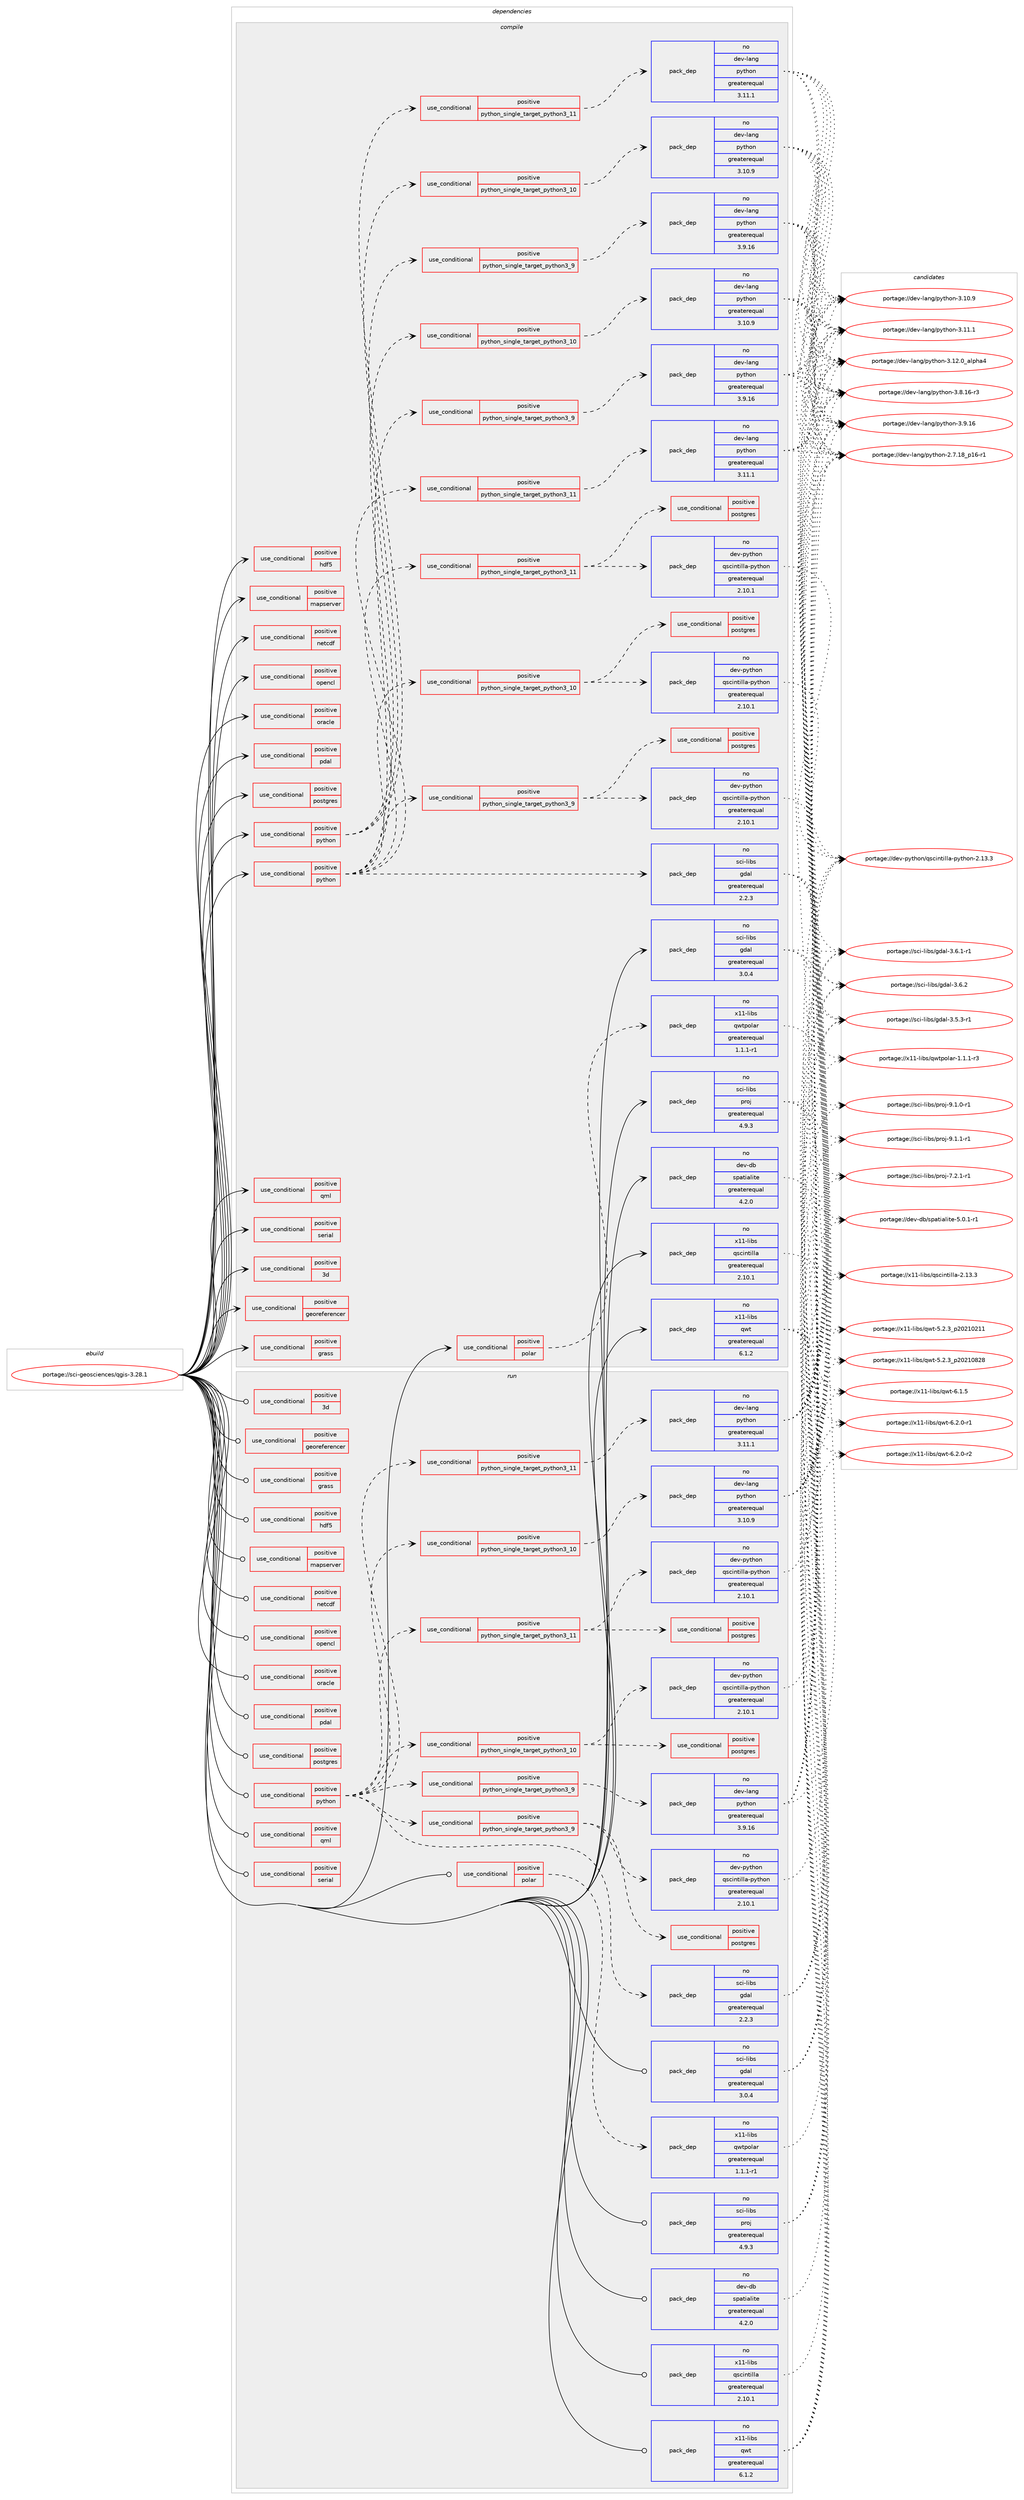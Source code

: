 digraph prolog {

# *************
# Graph options
# *************

newrank=true;
concentrate=true;
compound=true;
graph [rankdir=LR,fontname=Helvetica,fontsize=10,ranksep=1.5];#, ranksep=2.5, nodesep=0.2];
edge  [arrowhead=vee];
node  [fontname=Helvetica,fontsize=10];

# **********
# The ebuild
# **********

subgraph cluster_leftcol {
color=gray;
label=<<i>ebuild</i>>;
id [label="portage://sci-geosciences/qgis-3.28.1", color=red, width=4, href="../sci-geosciences/qgis-3.28.1.svg"];
}

# ****************
# The dependencies
# ****************

subgraph cluster_midcol {
color=gray;
label=<<i>dependencies</i>>;
subgraph cluster_compile {
fillcolor="#eeeeee";
style=filled;
label=<<i>compile</i>>;
subgraph cond1434 {
dependency2199 [label=<<TABLE BORDER="0" CELLBORDER="1" CELLSPACING="0" CELLPADDING="4"><TR><TD ROWSPAN="3" CELLPADDING="10">use_conditional</TD></TR><TR><TD>positive</TD></TR><TR><TD>3d</TD></TR></TABLE>>, shape=none, color=red];
# *** BEGIN UNKNOWN DEPENDENCY TYPE (TODO) ***
# dependency2199 -> package_dependency(portage://sci-geosciences/qgis-3.28.1,install,no,dev-qt,qt3d,none,[,,],[slot(5)],[])
# *** END UNKNOWN DEPENDENCY TYPE (TODO) ***

}
id:e -> dependency2199:w [weight=20,style="solid",arrowhead="vee"];
subgraph cond1435 {
dependency2200 [label=<<TABLE BORDER="0" CELLBORDER="1" CELLSPACING="0" CELLPADDING="4"><TR><TD ROWSPAN="3" CELLPADDING="10">use_conditional</TD></TR><TR><TD>positive</TD></TR><TR><TD>georeferencer</TD></TR></TABLE>>, shape=none, color=red];
# *** BEGIN UNKNOWN DEPENDENCY TYPE (TODO) ***
# dependency2200 -> package_dependency(portage://sci-geosciences/qgis-3.28.1,install,no,sci-libs,gsl,none,[,,],any_same_slot,[])
# *** END UNKNOWN DEPENDENCY TYPE (TODO) ***

}
id:e -> dependency2200:w [weight=20,style="solid",arrowhead="vee"];
subgraph cond1436 {
dependency2201 [label=<<TABLE BORDER="0" CELLBORDER="1" CELLSPACING="0" CELLPADDING="4"><TR><TD ROWSPAN="3" CELLPADDING="10">use_conditional</TD></TR><TR><TD>positive</TD></TR><TR><TD>grass</TD></TR></TABLE>>, shape=none, color=red];
# *** BEGIN UNKNOWN DEPENDENCY TYPE (TODO) ***
# dependency2201 -> package_dependency(portage://sci-geosciences/qgis-3.28.1,install,no,sci-geosciences,grass,none,[,,],any_same_slot,[])
# *** END UNKNOWN DEPENDENCY TYPE (TODO) ***

}
id:e -> dependency2201:w [weight=20,style="solid",arrowhead="vee"];
subgraph cond1437 {
dependency2202 [label=<<TABLE BORDER="0" CELLBORDER="1" CELLSPACING="0" CELLPADDING="4"><TR><TD ROWSPAN="3" CELLPADDING="10">use_conditional</TD></TR><TR><TD>positive</TD></TR><TR><TD>hdf5</TD></TR></TABLE>>, shape=none, color=red];
# *** BEGIN UNKNOWN DEPENDENCY TYPE (TODO) ***
# dependency2202 -> package_dependency(portage://sci-geosciences/qgis-3.28.1,install,no,sci-libs,hdf5,none,[,,],any_same_slot,[])
# *** END UNKNOWN DEPENDENCY TYPE (TODO) ***

}
id:e -> dependency2202:w [weight=20,style="solid",arrowhead="vee"];
subgraph cond1438 {
dependency2203 [label=<<TABLE BORDER="0" CELLBORDER="1" CELLSPACING="0" CELLPADDING="4"><TR><TD ROWSPAN="3" CELLPADDING="10">use_conditional</TD></TR><TR><TD>positive</TD></TR><TR><TD>mapserver</TD></TR></TABLE>>, shape=none, color=red];
# *** BEGIN UNKNOWN DEPENDENCY TYPE (TODO) ***
# dependency2203 -> package_dependency(portage://sci-geosciences/qgis-3.28.1,install,no,dev-libs,fcgi,none,[,,],[],[])
# *** END UNKNOWN DEPENDENCY TYPE (TODO) ***

}
id:e -> dependency2203:w [weight=20,style="solid",arrowhead="vee"];
subgraph cond1439 {
dependency2204 [label=<<TABLE BORDER="0" CELLBORDER="1" CELLSPACING="0" CELLPADDING="4"><TR><TD ROWSPAN="3" CELLPADDING="10">use_conditional</TD></TR><TR><TD>positive</TD></TR><TR><TD>netcdf</TD></TR></TABLE>>, shape=none, color=red];
# *** BEGIN UNKNOWN DEPENDENCY TYPE (TODO) ***
# dependency2204 -> package_dependency(portage://sci-geosciences/qgis-3.28.1,install,no,sci-libs,netcdf,none,[,,],any_same_slot,[])
# *** END UNKNOWN DEPENDENCY TYPE (TODO) ***

}
id:e -> dependency2204:w [weight=20,style="solid",arrowhead="vee"];
subgraph cond1440 {
dependency2205 [label=<<TABLE BORDER="0" CELLBORDER="1" CELLSPACING="0" CELLPADDING="4"><TR><TD ROWSPAN="3" CELLPADDING="10">use_conditional</TD></TR><TR><TD>positive</TD></TR><TR><TD>opencl</TD></TR></TABLE>>, shape=none, color=red];
# *** BEGIN UNKNOWN DEPENDENCY TYPE (TODO) ***
# dependency2205 -> package_dependency(portage://sci-geosciences/qgis-3.28.1,install,no,virtual,opencl,none,[,,],[],[])
# *** END UNKNOWN DEPENDENCY TYPE (TODO) ***

}
id:e -> dependency2205:w [weight=20,style="solid",arrowhead="vee"];
subgraph cond1441 {
dependency2206 [label=<<TABLE BORDER="0" CELLBORDER="1" CELLSPACING="0" CELLPADDING="4"><TR><TD ROWSPAN="3" CELLPADDING="10">use_conditional</TD></TR><TR><TD>positive</TD></TR><TR><TD>oracle</TD></TR></TABLE>>, shape=none, color=red];
# *** BEGIN UNKNOWN DEPENDENCY TYPE (TODO) ***
# dependency2206 -> package_dependency(portage://sci-geosciences/qgis-3.28.1,install,no,dev-db,oracle-instantclient,none,[,,],any_same_slot,[])
# *** END UNKNOWN DEPENDENCY TYPE (TODO) ***

# *** BEGIN UNKNOWN DEPENDENCY TYPE (TODO) ***
# dependency2206 -> package_dependency(portage://sci-geosciences/qgis-3.28.1,install,no,sci-libs,gdal,none,[,,],any_same_slot,[use(enable(oracle),none)])
# *** END UNKNOWN DEPENDENCY TYPE (TODO) ***

}
id:e -> dependency2206:w [weight=20,style="solid",arrowhead="vee"];
subgraph cond1442 {
dependency2207 [label=<<TABLE BORDER="0" CELLBORDER="1" CELLSPACING="0" CELLPADDING="4"><TR><TD ROWSPAN="3" CELLPADDING="10">use_conditional</TD></TR><TR><TD>positive</TD></TR><TR><TD>pdal</TD></TR></TABLE>>, shape=none, color=red];
# *** BEGIN UNKNOWN DEPENDENCY TYPE (TODO) ***
# dependency2207 -> package_dependency(portage://sci-geosciences/qgis-3.28.1,install,no,sci-libs,pdal,none,[,,],any_same_slot,[])
# *** END UNKNOWN DEPENDENCY TYPE (TODO) ***

}
id:e -> dependency2207:w [weight=20,style="solid",arrowhead="vee"];
subgraph cond1443 {
dependency2208 [label=<<TABLE BORDER="0" CELLBORDER="1" CELLSPACING="0" CELLPADDING="4"><TR><TD ROWSPAN="3" CELLPADDING="10">use_conditional</TD></TR><TR><TD>positive</TD></TR><TR><TD>polar</TD></TR></TABLE>>, shape=none, color=red];
subgraph pack749 {
dependency2209 [label=<<TABLE BORDER="0" CELLBORDER="1" CELLSPACING="0" CELLPADDING="4" WIDTH="220"><TR><TD ROWSPAN="6" CELLPADDING="30">pack_dep</TD></TR><TR><TD WIDTH="110">no</TD></TR><TR><TD>x11-libs</TD></TR><TR><TD>qwtpolar</TD></TR><TR><TD>greaterequal</TD></TR><TR><TD>1.1.1-r1</TD></TR></TABLE>>, shape=none, color=blue];
}
dependency2208:e -> dependency2209:w [weight=20,style="dashed",arrowhead="vee"];
}
id:e -> dependency2208:w [weight=20,style="solid",arrowhead="vee"];
subgraph cond1444 {
dependency2210 [label=<<TABLE BORDER="0" CELLBORDER="1" CELLSPACING="0" CELLPADDING="4"><TR><TD ROWSPAN="3" CELLPADDING="10">use_conditional</TD></TR><TR><TD>positive</TD></TR><TR><TD>postgres</TD></TR></TABLE>>, shape=none, color=red];
# *** BEGIN UNKNOWN DEPENDENCY TYPE (TODO) ***
# dependency2210 -> package_dependency(portage://sci-geosciences/qgis-3.28.1,install,no,dev-db,postgresql,none,[,,],any_same_slot,[])
# *** END UNKNOWN DEPENDENCY TYPE (TODO) ***

}
id:e -> dependency2210:w [weight=20,style="solid",arrowhead="vee"];
subgraph cond1445 {
dependency2211 [label=<<TABLE BORDER="0" CELLBORDER="1" CELLSPACING="0" CELLPADDING="4"><TR><TD ROWSPAN="3" CELLPADDING="10">use_conditional</TD></TR><TR><TD>positive</TD></TR><TR><TD>python</TD></TR></TABLE>>, shape=none, color=red];
subgraph cond1446 {
dependency2212 [label=<<TABLE BORDER="0" CELLBORDER="1" CELLSPACING="0" CELLPADDING="4"><TR><TD ROWSPAN="3" CELLPADDING="10">use_conditional</TD></TR><TR><TD>positive</TD></TR><TR><TD>python_single_target_python3_9</TD></TR></TABLE>>, shape=none, color=red];
subgraph pack750 {
dependency2213 [label=<<TABLE BORDER="0" CELLBORDER="1" CELLSPACING="0" CELLPADDING="4" WIDTH="220"><TR><TD ROWSPAN="6" CELLPADDING="30">pack_dep</TD></TR><TR><TD WIDTH="110">no</TD></TR><TR><TD>dev-lang</TD></TR><TR><TD>python</TD></TR><TR><TD>greaterequal</TD></TR><TR><TD>3.9.16</TD></TR></TABLE>>, shape=none, color=blue];
}
dependency2212:e -> dependency2213:w [weight=20,style="dashed",arrowhead="vee"];
}
dependency2211:e -> dependency2212:w [weight=20,style="dashed",arrowhead="vee"];
subgraph cond1447 {
dependency2214 [label=<<TABLE BORDER="0" CELLBORDER="1" CELLSPACING="0" CELLPADDING="4"><TR><TD ROWSPAN="3" CELLPADDING="10">use_conditional</TD></TR><TR><TD>positive</TD></TR><TR><TD>python_single_target_python3_10</TD></TR></TABLE>>, shape=none, color=red];
subgraph pack751 {
dependency2215 [label=<<TABLE BORDER="0" CELLBORDER="1" CELLSPACING="0" CELLPADDING="4" WIDTH="220"><TR><TD ROWSPAN="6" CELLPADDING="30">pack_dep</TD></TR><TR><TD WIDTH="110">no</TD></TR><TR><TD>dev-lang</TD></TR><TR><TD>python</TD></TR><TR><TD>greaterequal</TD></TR><TR><TD>3.10.9</TD></TR></TABLE>>, shape=none, color=blue];
}
dependency2214:e -> dependency2215:w [weight=20,style="dashed",arrowhead="vee"];
}
dependency2211:e -> dependency2214:w [weight=20,style="dashed",arrowhead="vee"];
subgraph cond1448 {
dependency2216 [label=<<TABLE BORDER="0" CELLBORDER="1" CELLSPACING="0" CELLPADDING="4"><TR><TD ROWSPAN="3" CELLPADDING="10">use_conditional</TD></TR><TR><TD>positive</TD></TR><TR><TD>python_single_target_python3_11</TD></TR></TABLE>>, shape=none, color=red];
subgraph pack752 {
dependency2217 [label=<<TABLE BORDER="0" CELLBORDER="1" CELLSPACING="0" CELLPADDING="4" WIDTH="220"><TR><TD ROWSPAN="6" CELLPADDING="30">pack_dep</TD></TR><TR><TD WIDTH="110">no</TD></TR><TR><TD>dev-lang</TD></TR><TR><TD>python</TD></TR><TR><TD>greaterequal</TD></TR><TR><TD>3.11.1</TD></TR></TABLE>>, shape=none, color=blue];
}
dependency2216:e -> dependency2217:w [weight=20,style="dashed",arrowhead="vee"];
}
dependency2211:e -> dependency2216:w [weight=20,style="dashed",arrowhead="vee"];
}
id:e -> dependency2211:w [weight=20,style="solid",arrowhead="vee"];
subgraph cond1449 {
dependency2218 [label=<<TABLE BORDER="0" CELLBORDER="1" CELLSPACING="0" CELLPADDING="4"><TR><TD ROWSPAN="3" CELLPADDING="10">use_conditional</TD></TR><TR><TD>positive</TD></TR><TR><TD>python</TD></TR></TABLE>>, shape=none, color=red];
subgraph cond1450 {
dependency2219 [label=<<TABLE BORDER="0" CELLBORDER="1" CELLSPACING="0" CELLPADDING="4"><TR><TD ROWSPAN="3" CELLPADDING="10">use_conditional</TD></TR><TR><TD>positive</TD></TR><TR><TD>python_single_target_python3_9</TD></TR></TABLE>>, shape=none, color=red];
subgraph pack753 {
dependency2220 [label=<<TABLE BORDER="0" CELLBORDER="1" CELLSPACING="0" CELLPADDING="4" WIDTH="220"><TR><TD ROWSPAN="6" CELLPADDING="30">pack_dep</TD></TR><TR><TD WIDTH="110">no</TD></TR><TR><TD>dev-lang</TD></TR><TR><TD>python</TD></TR><TR><TD>greaterequal</TD></TR><TR><TD>3.9.16</TD></TR></TABLE>>, shape=none, color=blue];
}
dependency2219:e -> dependency2220:w [weight=20,style="dashed",arrowhead="vee"];
}
dependency2218:e -> dependency2219:w [weight=20,style="dashed",arrowhead="vee"];
subgraph cond1451 {
dependency2221 [label=<<TABLE BORDER="0" CELLBORDER="1" CELLSPACING="0" CELLPADDING="4"><TR><TD ROWSPAN="3" CELLPADDING="10">use_conditional</TD></TR><TR><TD>positive</TD></TR><TR><TD>python_single_target_python3_10</TD></TR></TABLE>>, shape=none, color=red];
subgraph pack754 {
dependency2222 [label=<<TABLE BORDER="0" CELLBORDER="1" CELLSPACING="0" CELLPADDING="4" WIDTH="220"><TR><TD ROWSPAN="6" CELLPADDING="30">pack_dep</TD></TR><TR><TD WIDTH="110">no</TD></TR><TR><TD>dev-lang</TD></TR><TR><TD>python</TD></TR><TR><TD>greaterequal</TD></TR><TR><TD>3.10.9</TD></TR></TABLE>>, shape=none, color=blue];
}
dependency2221:e -> dependency2222:w [weight=20,style="dashed",arrowhead="vee"];
}
dependency2218:e -> dependency2221:w [weight=20,style="dashed",arrowhead="vee"];
subgraph cond1452 {
dependency2223 [label=<<TABLE BORDER="0" CELLBORDER="1" CELLSPACING="0" CELLPADDING="4"><TR><TD ROWSPAN="3" CELLPADDING="10">use_conditional</TD></TR><TR><TD>positive</TD></TR><TR><TD>python_single_target_python3_11</TD></TR></TABLE>>, shape=none, color=red];
subgraph pack755 {
dependency2224 [label=<<TABLE BORDER="0" CELLBORDER="1" CELLSPACING="0" CELLPADDING="4" WIDTH="220"><TR><TD ROWSPAN="6" CELLPADDING="30">pack_dep</TD></TR><TR><TD WIDTH="110">no</TD></TR><TR><TD>dev-lang</TD></TR><TR><TD>python</TD></TR><TR><TD>greaterequal</TD></TR><TR><TD>3.11.1</TD></TR></TABLE>>, shape=none, color=blue];
}
dependency2223:e -> dependency2224:w [weight=20,style="dashed",arrowhead="vee"];
}
dependency2218:e -> dependency2223:w [weight=20,style="dashed",arrowhead="vee"];
subgraph pack756 {
dependency2225 [label=<<TABLE BORDER="0" CELLBORDER="1" CELLSPACING="0" CELLPADDING="4" WIDTH="220"><TR><TD ROWSPAN="6" CELLPADDING="30">pack_dep</TD></TR><TR><TD WIDTH="110">no</TD></TR><TR><TD>sci-libs</TD></TR><TR><TD>gdal</TD></TR><TR><TD>greaterequal</TD></TR><TR><TD>2.2.3</TD></TR></TABLE>>, shape=none, color=blue];
}
dependency2218:e -> dependency2225:w [weight=20,style="dashed",arrowhead="vee"];
subgraph cond1453 {
dependency2226 [label=<<TABLE BORDER="0" CELLBORDER="1" CELLSPACING="0" CELLPADDING="4"><TR><TD ROWSPAN="3" CELLPADDING="10">use_conditional</TD></TR><TR><TD>positive</TD></TR><TR><TD>python_single_target_python3_9</TD></TR></TABLE>>, shape=none, color=red];
# *** BEGIN UNKNOWN DEPENDENCY TYPE (TODO) ***
# dependency2226 -> package_dependency(portage://sci-geosciences/qgis-3.28.1,install,no,dev-python,httplib2,none,[,,],[],[use(enable(python_targets_python3_9),negative)])
# *** END UNKNOWN DEPENDENCY TYPE (TODO) ***

# *** BEGIN UNKNOWN DEPENDENCY TYPE (TODO) ***
# dependency2226 -> package_dependency(portage://sci-geosciences/qgis-3.28.1,install,no,dev-python,jinja,none,[,,],[],[use(enable(python_targets_python3_9),negative)])
# *** END UNKNOWN DEPENDENCY TYPE (TODO) ***

# *** BEGIN UNKNOWN DEPENDENCY TYPE (TODO) ***
# dependency2226 -> package_dependency(portage://sci-geosciences/qgis-3.28.1,install,no,dev-python,markupsafe,none,[,,],[],[use(enable(python_targets_python3_9),negative)])
# *** END UNKNOWN DEPENDENCY TYPE (TODO) ***

# *** BEGIN UNKNOWN DEPENDENCY TYPE (TODO) ***
# dependency2226 -> package_dependency(portage://sci-geosciences/qgis-3.28.1,install,no,dev-python,numpy,none,[,,],[],[use(enable(python_targets_python3_9),negative)])
# *** END UNKNOWN DEPENDENCY TYPE (TODO) ***

# *** BEGIN UNKNOWN DEPENDENCY TYPE (TODO) ***
# dependency2226 -> package_dependency(portage://sci-geosciences/qgis-3.28.1,install,no,dev-python,owslib,none,[,,],[],[use(enable(python_targets_python3_9),negative)])
# *** END UNKNOWN DEPENDENCY TYPE (TODO) ***

# *** BEGIN UNKNOWN DEPENDENCY TYPE (TODO) ***
# dependency2226 -> package_dependency(portage://sci-geosciences/qgis-3.28.1,install,no,dev-python,pygments,none,[,,],[],[use(enable(python_targets_python3_9),negative)])
# *** END UNKNOWN DEPENDENCY TYPE (TODO) ***

# *** BEGIN UNKNOWN DEPENDENCY TYPE (TODO) ***
# dependency2226 -> package_dependency(portage://sci-geosciences/qgis-3.28.1,install,no,dev-python,PyQt5,none,[,,],[],[use(enable(designer),none),use(enable(gui),none),use(enable(network),none),use(enable(positioning),none),use(enable(printsupport),none),use(enable(sql),none),use(enable(svg),none),use(enable(widgets),none),use(enable(python_targets_python3_9),negative)])
# *** END UNKNOWN DEPENDENCY TYPE (TODO) ***

# *** BEGIN UNKNOWN DEPENDENCY TYPE (TODO) ***
# dependency2226 -> package_dependency(portage://sci-geosciences/qgis-3.28.1,install,no,dev-python,python-dateutil,none,[,,],[],[use(enable(python_targets_python3_9),negative)])
# *** END UNKNOWN DEPENDENCY TYPE (TODO) ***

# *** BEGIN UNKNOWN DEPENDENCY TYPE (TODO) ***
# dependency2226 -> package_dependency(portage://sci-geosciences/qgis-3.28.1,install,no,dev-python,pytz,none,[,,],[],[use(enable(python_targets_python3_9),negative)])
# *** END UNKNOWN DEPENDENCY TYPE (TODO) ***

# *** BEGIN UNKNOWN DEPENDENCY TYPE (TODO) ***
# dependency2226 -> package_dependency(portage://sci-geosciences/qgis-3.28.1,install,no,dev-python,pyyaml,none,[,,],[],[use(enable(python_targets_python3_9),negative)])
# *** END UNKNOWN DEPENDENCY TYPE (TODO) ***

subgraph pack757 {
dependency2227 [label=<<TABLE BORDER="0" CELLBORDER="1" CELLSPACING="0" CELLPADDING="4" WIDTH="220"><TR><TD ROWSPAN="6" CELLPADDING="30">pack_dep</TD></TR><TR><TD WIDTH="110">no</TD></TR><TR><TD>dev-python</TD></TR><TR><TD>qscintilla-python</TD></TR><TR><TD>greaterequal</TD></TR><TR><TD>2.10.1</TD></TR></TABLE>>, shape=none, color=blue];
}
dependency2226:e -> dependency2227:w [weight=20,style="dashed",arrowhead="vee"];
# *** BEGIN UNKNOWN DEPENDENCY TYPE (TODO) ***
# dependency2226 -> package_dependency(portage://sci-geosciences/qgis-3.28.1,install,no,dev-python,requests,none,[,,],[],[use(enable(python_targets_python3_9),negative)])
# *** END UNKNOWN DEPENDENCY TYPE (TODO) ***

# *** BEGIN UNKNOWN DEPENDENCY TYPE (TODO) ***
# dependency2226 -> package_dependency(portage://sci-geosciences/qgis-3.28.1,install,no,dev-python,sip,none,[,,],any_same_slot,[use(enable(python_targets_python3_9),negative)])
# *** END UNKNOWN DEPENDENCY TYPE (TODO) ***

subgraph cond1454 {
dependency2228 [label=<<TABLE BORDER="0" CELLBORDER="1" CELLSPACING="0" CELLPADDING="4"><TR><TD ROWSPAN="3" CELLPADDING="10">use_conditional</TD></TR><TR><TD>positive</TD></TR><TR><TD>postgres</TD></TR></TABLE>>, shape=none, color=red];
# *** BEGIN UNKNOWN DEPENDENCY TYPE (TODO) ***
# dependency2228 -> package_dependency(portage://sci-geosciences/qgis-3.28.1,install,no,dev-python,psycopg,none,[,,],[slot(2)],[use(enable(python_targets_python3_9),negative)])
# *** END UNKNOWN DEPENDENCY TYPE (TODO) ***

}
dependency2226:e -> dependency2228:w [weight=20,style="dashed",arrowhead="vee"];
}
dependency2218:e -> dependency2226:w [weight=20,style="dashed",arrowhead="vee"];
subgraph cond1455 {
dependency2229 [label=<<TABLE BORDER="0" CELLBORDER="1" CELLSPACING="0" CELLPADDING="4"><TR><TD ROWSPAN="3" CELLPADDING="10">use_conditional</TD></TR><TR><TD>positive</TD></TR><TR><TD>python_single_target_python3_10</TD></TR></TABLE>>, shape=none, color=red];
# *** BEGIN UNKNOWN DEPENDENCY TYPE (TODO) ***
# dependency2229 -> package_dependency(portage://sci-geosciences/qgis-3.28.1,install,no,dev-python,httplib2,none,[,,],[],[use(enable(python_targets_python3_10),negative)])
# *** END UNKNOWN DEPENDENCY TYPE (TODO) ***

# *** BEGIN UNKNOWN DEPENDENCY TYPE (TODO) ***
# dependency2229 -> package_dependency(portage://sci-geosciences/qgis-3.28.1,install,no,dev-python,jinja,none,[,,],[],[use(enable(python_targets_python3_10),negative)])
# *** END UNKNOWN DEPENDENCY TYPE (TODO) ***

# *** BEGIN UNKNOWN DEPENDENCY TYPE (TODO) ***
# dependency2229 -> package_dependency(portage://sci-geosciences/qgis-3.28.1,install,no,dev-python,markupsafe,none,[,,],[],[use(enable(python_targets_python3_10),negative)])
# *** END UNKNOWN DEPENDENCY TYPE (TODO) ***

# *** BEGIN UNKNOWN DEPENDENCY TYPE (TODO) ***
# dependency2229 -> package_dependency(portage://sci-geosciences/qgis-3.28.1,install,no,dev-python,numpy,none,[,,],[],[use(enable(python_targets_python3_10),negative)])
# *** END UNKNOWN DEPENDENCY TYPE (TODO) ***

# *** BEGIN UNKNOWN DEPENDENCY TYPE (TODO) ***
# dependency2229 -> package_dependency(portage://sci-geosciences/qgis-3.28.1,install,no,dev-python,owslib,none,[,,],[],[use(enable(python_targets_python3_10),negative)])
# *** END UNKNOWN DEPENDENCY TYPE (TODO) ***

# *** BEGIN UNKNOWN DEPENDENCY TYPE (TODO) ***
# dependency2229 -> package_dependency(portage://sci-geosciences/qgis-3.28.1,install,no,dev-python,pygments,none,[,,],[],[use(enable(python_targets_python3_10),negative)])
# *** END UNKNOWN DEPENDENCY TYPE (TODO) ***

# *** BEGIN UNKNOWN DEPENDENCY TYPE (TODO) ***
# dependency2229 -> package_dependency(portage://sci-geosciences/qgis-3.28.1,install,no,dev-python,PyQt5,none,[,,],[],[use(enable(designer),none),use(enable(gui),none),use(enable(network),none),use(enable(positioning),none),use(enable(printsupport),none),use(enable(sql),none),use(enable(svg),none),use(enable(widgets),none),use(enable(python_targets_python3_10),negative)])
# *** END UNKNOWN DEPENDENCY TYPE (TODO) ***

# *** BEGIN UNKNOWN DEPENDENCY TYPE (TODO) ***
# dependency2229 -> package_dependency(portage://sci-geosciences/qgis-3.28.1,install,no,dev-python,python-dateutil,none,[,,],[],[use(enable(python_targets_python3_10),negative)])
# *** END UNKNOWN DEPENDENCY TYPE (TODO) ***

# *** BEGIN UNKNOWN DEPENDENCY TYPE (TODO) ***
# dependency2229 -> package_dependency(portage://sci-geosciences/qgis-3.28.1,install,no,dev-python,pytz,none,[,,],[],[use(enable(python_targets_python3_10),negative)])
# *** END UNKNOWN DEPENDENCY TYPE (TODO) ***

# *** BEGIN UNKNOWN DEPENDENCY TYPE (TODO) ***
# dependency2229 -> package_dependency(portage://sci-geosciences/qgis-3.28.1,install,no,dev-python,pyyaml,none,[,,],[],[use(enable(python_targets_python3_10),negative)])
# *** END UNKNOWN DEPENDENCY TYPE (TODO) ***

subgraph pack758 {
dependency2230 [label=<<TABLE BORDER="0" CELLBORDER="1" CELLSPACING="0" CELLPADDING="4" WIDTH="220"><TR><TD ROWSPAN="6" CELLPADDING="30">pack_dep</TD></TR><TR><TD WIDTH="110">no</TD></TR><TR><TD>dev-python</TD></TR><TR><TD>qscintilla-python</TD></TR><TR><TD>greaterequal</TD></TR><TR><TD>2.10.1</TD></TR></TABLE>>, shape=none, color=blue];
}
dependency2229:e -> dependency2230:w [weight=20,style="dashed",arrowhead="vee"];
# *** BEGIN UNKNOWN DEPENDENCY TYPE (TODO) ***
# dependency2229 -> package_dependency(portage://sci-geosciences/qgis-3.28.1,install,no,dev-python,requests,none,[,,],[],[use(enable(python_targets_python3_10),negative)])
# *** END UNKNOWN DEPENDENCY TYPE (TODO) ***

# *** BEGIN UNKNOWN DEPENDENCY TYPE (TODO) ***
# dependency2229 -> package_dependency(portage://sci-geosciences/qgis-3.28.1,install,no,dev-python,sip,none,[,,],any_same_slot,[use(enable(python_targets_python3_10),negative)])
# *** END UNKNOWN DEPENDENCY TYPE (TODO) ***

subgraph cond1456 {
dependency2231 [label=<<TABLE BORDER="0" CELLBORDER="1" CELLSPACING="0" CELLPADDING="4"><TR><TD ROWSPAN="3" CELLPADDING="10">use_conditional</TD></TR><TR><TD>positive</TD></TR><TR><TD>postgres</TD></TR></TABLE>>, shape=none, color=red];
# *** BEGIN UNKNOWN DEPENDENCY TYPE (TODO) ***
# dependency2231 -> package_dependency(portage://sci-geosciences/qgis-3.28.1,install,no,dev-python,psycopg,none,[,,],[slot(2)],[use(enable(python_targets_python3_10),negative)])
# *** END UNKNOWN DEPENDENCY TYPE (TODO) ***

}
dependency2229:e -> dependency2231:w [weight=20,style="dashed",arrowhead="vee"];
}
dependency2218:e -> dependency2229:w [weight=20,style="dashed",arrowhead="vee"];
subgraph cond1457 {
dependency2232 [label=<<TABLE BORDER="0" CELLBORDER="1" CELLSPACING="0" CELLPADDING="4"><TR><TD ROWSPAN="3" CELLPADDING="10">use_conditional</TD></TR><TR><TD>positive</TD></TR><TR><TD>python_single_target_python3_11</TD></TR></TABLE>>, shape=none, color=red];
# *** BEGIN UNKNOWN DEPENDENCY TYPE (TODO) ***
# dependency2232 -> package_dependency(portage://sci-geosciences/qgis-3.28.1,install,no,dev-python,httplib2,none,[,,],[],[use(enable(python_targets_python3_11),negative)])
# *** END UNKNOWN DEPENDENCY TYPE (TODO) ***

# *** BEGIN UNKNOWN DEPENDENCY TYPE (TODO) ***
# dependency2232 -> package_dependency(portage://sci-geosciences/qgis-3.28.1,install,no,dev-python,jinja,none,[,,],[],[use(enable(python_targets_python3_11),negative)])
# *** END UNKNOWN DEPENDENCY TYPE (TODO) ***

# *** BEGIN UNKNOWN DEPENDENCY TYPE (TODO) ***
# dependency2232 -> package_dependency(portage://sci-geosciences/qgis-3.28.1,install,no,dev-python,markupsafe,none,[,,],[],[use(enable(python_targets_python3_11),negative)])
# *** END UNKNOWN DEPENDENCY TYPE (TODO) ***

# *** BEGIN UNKNOWN DEPENDENCY TYPE (TODO) ***
# dependency2232 -> package_dependency(portage://sci-geosciences/qgis-3.28.1,install,no,dev-python,numpy,none,[,,],[],[use(enable(python_targets_python3_11),negative)])
# *** END UNKNOWN DEPENDENCY TYPE (TODO) ***

# *** BEGIN UNKNOWN DEPENDENCY TYPE (TODO) ***
# dependency2232 -> package_dependency(portage://sci-geosciences/qgis-3.28.1,install,no,dev-python,owslib,none,[,,],[],[use(enable(python_targets_python3_11),negative)])
# *** END UNKNOWN DEPENDENCY TYPE (TODO) ***

# *** BEGIN UNKNOWN DEPENDENCY TYPE (TODO) ***
# dependency2232 -> package_dependency(portage://sci-geosciences/qgis-3.28.1,install,no,dev-python,pygments,none,[,,],[],[use(enable(python_targets_python3_11),negative)])
# *** END UNKNOWN DEPENDENCY TYPE (TODO) ***

# *** BEGIN UNKNOWN DEPENDENCY TYPE (TODO) ***
# dependency2232 -> package_dependency(portage://sci-geosciences/qgis-3.28.1,install,no,dev-python,PyQt5,none,[,,],[],[use(enable(designer),none),use(enable(gui),none),use(enable(network),none),use(enable(positioning),none),use(enable(printsupport),none),use(enable(sql),none),use(enable(svg),none),use(enable(widgets),none),use(enable(python_targets_python3_11),negative)])
# *** END UNKNOWN DEPENDENCY TYPE (TODO) ***

# *** BEGIN UNKNOWN DEPENDENCY TYPE (TODO) ***
# dependency2232 -> package_dependency(portage://sci-geosciences/qgis-3.28.1,install,no,dev-python,python-dateutil,none,[,,],[],[use(enable(python_targets_python3_11),negative)])
# *** END UNKNOWN DEPENDENCY TYPE (TODO) ***

# *** BEGIN UNKNOWN DEPENDENCY TYPE (TODO) ***
# dependency2232 -> package_dependency(portage://sci-geosciences/qgis-3.28.1,install,no,dev-python,pytz,none,[,,],[],[use(enable(python_targets_python3_11),negative)])
# *** END UNKNOWN DEPENDENCY TYPE (TODO) ***

# *** BEGIN UNKNOWN DEPENDENCY TYPE (TODO) ***
# dependency2232 -> package_dependency(portage://sci-geosciences/qgis-3.28.1,install,no,dev-python,pyyaml,none,[,,],[],[use(enable(python_targets_python3_11),negative)])
# *** END UNKNOWN DEPENDENCY TYPE (TODO) ***

subgraph pack759 {
dependency2233 [label=<<TABLE BORDER="0" CELLBORDER="1" CELLSPACING="0" CELLPADDING="4" WIDTH="220"><TR><TD ROWSPAN="6" CELLPADDING="30">pack_dep</TD></TR><TR><TD WIDTH="110">no</TD></TR><TR><TD>dev-python</TD></TR><TR><TD>qscintilla-python</TD></TR><TR><TD>greaterequal</TD></TR><TR><TD>2.10.1</TD></TR></TABLE>>, shape=none, color=blue];
}
dependency2232:e -> dependency2233:w [weight=20,style="dashed",arrowhead="vee"];
# *** BEGIN UNKNOWN DEPENDENCY TYPE (TODO) ***
# dependency2232 -> package_dependency(portage://sci-geosciences/qgis-3.28.1,install,no,dev-python,requests,none,[,,],[],[use(enable(python_targets_python3_11),negative)])
# *** END UNKNOWN DEPENDENCY TYPE (TODO) ***

# *** BEGIN UNKNOWN DEPENDENCY TYPE (TODO) ***
# dependency2232 -> package_dependency(portage://sci-geosciences/qgis-3.28.1,install,no,dev-python,sip,none,[,,],any_same_slot,[use(enable(python_targets_python3_11),negative)])
# *** END UNKNOWN DEPENDENCY TYPE (TODO) ***

subgraph cond1458 {
dependency2234 [label=<<TABLE BORDER="0" CELLBORDER="1" CELLSPACING="0" CELLPADDING="4"><TR><TD ROWSPAN="3" CELLPADDING="10">use_conditional</TD></TR><TR><TD>positive</TD></TR><TR><TD>postgres</TD></TR></TABLE>>, shape=none, color=red];
# *** BEGIN UNKNOWN DEPENDENCY TYPE (TODO) ***
# dependency2234 -> package_dependency(portage://sci-geosciences/qgis-3.28.1,install,no,dev-python,psycopg,none,[,,],[slot(2)],[use(enable(python_targets_python3_11),negative)])
# *** END UNKNOWN DEPENDENCY TYPE (TODO) ***

}
dependency2232:e -> dependency2234:w [weight=20,style="dashed",arrowhead="vee"];
}
dependency2218:e -> dependency2232:w [weight=20,style="dashed",arrowhead="vee"];
}
id:e -> dependency2218:w [weight=20,style="solid",arrowhead="vee"];
subgraph cond1459 {
dependency2235 [label=<<TABLE BORDER="0" CELLBORDER="1" CELLSPACING="0" CELLPADDING="4"><TR><TD ROWSPAN="3" CELLPADDING="10">use_conditional</TD></TR><TR><TD>positive</TD></TR><TR><TD>qml</TD></TR></TABLE>>, shape=none, color=red];
# *** BEGIN UNKNOWN DEPENDENCY TYPE (TODO) ***
# dependency2235 -> package_dependency(portage://sci-geosciences/qgis-3.28.1,install,no,dev-qt,qtdeclarative,none,[,,],[slot(5)],[])
# *** END UNKNOWN DEPENDENCY TYPE (TODO) ***

}
id:e -> dependency2235:w [weight=20,style="solid",arrowhead="vee"];
subgraph cond1460 {
dependency2236 [label=<<TABLE BORDER="0" CELLBORDER="1" CELLSPACING="0" CELLPADDING="4"><TR><TD ROWSPAN="3" CELLPADDING="10">use_conditional</TD></TR><TR><TD>positive</TD></TR><TR><TD>serial</TD></TR></TABLE>>, shape=none, color=red];
# *** BEGIN UNKNOWN DEPENDENCY TYPE (TODO) ***
# dependency2236 -> package_dependency(portage://sci-geosciences/qgis-3.28.1,install,no,dev-qt,qtserialport,none,[,,],[slot(5)],[])
# *** END UNKNOWN DEPENDENCY TYPE (TODO) ***

}
id:e -> dependency2236:w [weight=20,style="solid",arrowhead="vee"];
# *** BEGIN UNKNOWN DEPENDENCY TYPE (TODO) ***
# id -> package_dependency(portage://sci-geosciences/qgis-3.28.1,install,no,app-crypt,qca,none,[,,],[slot(2)],[use(enable(qt5),positive),use(enable(ssl),none)])
# *** END UNKNOWN DEPENDENCY TYPE (TODO) ***

subgraph pack760 {
dependency2237 [label=<<TABLE BORDER="0" CELLBORDER="1" CELLSPACING="0" CELLPADDING="4" WIDTH="220"><TR><TD ROWSPAN="6" CELLPADDING="30">pack_dep</TD></TR><TR><TD WIDTH="110">no</TD></TR><TR><TD>dev-db</TD></TR><TR><TD>spatialite</TD></TR><TR><TD>greaterequal</TD></TR><TR><TD>4.2.0</TD></TR></TABLE>>, shape=none, color=blue];
}
id:e -> dependency2237:w [weight=20,style="solid",arrowhead="vee"];
# *** BEGIN UNKNOWN DEPENDENCY TYPE (TODO) ***
# id -> package_dependency(portage://sci-geosciences/qgis-3.28.1,install,no,dev-db,sqlite,none,[,,],[slot(3)],[])
# *** END UNKNOWN DEPENDENCY TYPE (TODO) ***

# *** BEGIN UNKNOWN DEPENDENCY TYPE (TODO) ***
# id -> package_dependency(portage://sci-geosciences/qgis-3.28.1,install,no,dev-libs,expat,none,[,,],[],[])
# *** END UNKNOWN DEPENDENCY TYPE (TODO) ***

# *** BEGIN UNKNOWN DEPENDENCY TYPE (TODO) ***
# id -> package_dependency(portage://sci-geosciences/qgis-3.28.1,install,no,dev-libs,libzip,none,[,,],any_same_slot,[])
# *** END UNKNOWN DEPENDENCY TYPE (TODO) ***

# *** BEGIN UNKNOWN DEPENDENCY TYPE (TODO) ***
# id -> package_dependency(portage://sci-geosciences/qgis-3.28.1,install,no,dev-libs,protobuf,none,[,,],any_same_slot,[])
# *** END UNKNOWN DEPENDENCY TYPE (TODO) ***

# *** BEGIN UNKNOWN DEPENDENCY TYPE (TODO) ***
# id -> package_dependency(portage://sci-geosciences/qgis-3.28.1,install,no,dev-libs,qtkeychain,none,[,,],[],[use(enable(qt5),positive)])
# *** END UNKNOWN DEPENDENCY TYPE (TODO) ***

# *** BEGIN UNKNOWN DEPENDENCY TYPE (TODO) ***
# id -> package_dependency(portage://sci-geosciences/qgis-3.28.1,install,no,dev-qt,designer,none,[,,],[slot(5)],[])
# *** END UNKNOWN DEPENDENCY TYPE (TODO) ***

# *** BEGIN UNKNOWN DEPENDENCY TYPE (TODO) ***
# id -> package_dependency(portage://sci-geosciences/qgis-3.28.1,install,no,dev-qt,qtconcurrent,none,[,,],[slot(5)],[])
# *** END UNKNOWN DEPENDENCY TYPE (TODO) ***

# *** BEGIN UNKNOWN DEPENDENCY TYPE (TODO) ***
# id -> package_dependency(portage://sci-geosciences/qgis-3.28.1,install,no,dev-qt,qtcore,none,[,,],[slot(5)],[])
# *** END UNKNOWN DEPENDENCY TYPE (TODO) ***

# *** BEGIN UNKNOWN DEPENDENCY TYPE (TODO) ***
# id -> package_dependency(portage://sci-geosciences/qgis-3.28.1,install,no,dev-qt,qtgui,none,[,,],[slot(5)],[])
# *** END UNKNOWN DEPENDENCY TYPE (TODO) ***

# *** BEGIN UNKNOWN DEPENDENCY TYPE (TODO) ***
# id -> package_dependency(portage://sci-geosciences/qgis-3.28.1,install,no,dev-qt,qtnetwork,none,[,,],[slot(5)],[use(enable(ssl),none)])
# *** END UNKNOWN DEPENDENCY TYPE (TODO) ***

# *** BEGIN UNKNOWN DEPENDENCY TYPE (TODO) ***
# id -> package_dependency(portage://sci-geosciences/qgis-3.28.1,install,no,dev-qt,qtpositioning,none,[,,],[slot(5)],[])
# *** END UNKNOWN DEPENDENCY TYPE (TODO) ***

# *** BEGIN UNKNOWN DEPENDENCY TYPE (TODO) ***
# id -> package_dependency(portage://sci-geosciences/qgis-3.28.1,install,no,dev-qt,qtprintsupport,none,[,,],[slot(5)],[])
# *** END UNKNOWN DEPENDENCY TYPE (TODO) ***

# *** BEGIN UNKNOWN DEPENDENCY TYPE (TODO) ***
# id -> package_dependency(portage://sci-geosciences/qgis-3.28.1,install,no,dev-qt,qtsql,none,[,,],[slot(5)],[])
# *** END UNKNOWN DEPENDENCY TYPE (TODO) ***

# *** BEGIN UNKNOWN DEPENDENCY TYPE (TODO) ***
# id -> package_dependency(portage://sci-geosciences/qgis-3.28.1,install,no,dev-qt,qtsvg,none,[,,],[slot(5)],[])
# *** END UNKNOWN DEPENDENCY TYPE (TODO) ***

# *** BEGIN UNKNOWN DEPENDENCY TYPE (TODO) ***
# id -> package_dependency(portage://sci-geosciences/qgis-3.28.1,install,no,dev-qt,qttest,none,[,,],[slot(5)],[])
# *** END UNKNOWN DEPENDENCY TYPE (TODO) ***

# *** BEGIN UNKNOWN DEPENDENCY TYPE (TODO) ***
# id -> package_dependency(portage://sci-geosciences/qgis-3.28.1,install,no,dev-qt,qtwidgets,none,[,,],[slot(5)],[])
# *** END UNKNOWN DEPENDENCY TYPE (TODO) ***

# *** BEGIN UNKNOWN DEPENDENCY TYPE (TODO) ***
# id -> package_dependency(portage://sci-geosciences/qgis-3.28.1,install,no,dev-qt,qtxml,none,[,,],[slot(5)],[])
# *** END UNKNOWN DEPENDENCY TYPE (TODO) ***

# *** BEGIN UNKNOWN DEPENDENCY TYPE (TODO) ***
# id -> package_dependency(portage://sci-geosciences/qgis-3.28.1,install,no,media-gfx,exiv2,none,[,,],any_same_slot,[])
# *** END UNKNOWN DEPENDENCY TYPE (TODO) ***

subgraph pack761 {
dependency2238 [label=<<TABLE BORDER="0" CELLBORDER="1" CELLSPACING="0" CELLPADDING="4" WIDTH="220"><TR><TD ROWSPAN="6" CELLPADDING="30">pack_dep</TD></TR><TR><TD WIDTH="110">no</TD></TR><TR><TD>sci-libs</TD></TR><TR><TD>gdal</TD></TR><TR><TD>greaterequal</TD></TR><TR><TD>3.0.4</TD></TR></TABLE>>, shape=none, color=blue];
}
id:e -> dependency2238:w [weight=20,style="solid",arrowhead="vee"];
# *** BEGIN UNKNOWN DEPENDENCY TYPE (TODO) ***
# id -> package_dependency(portage://sci-geosciences/qgis-3.28.1,install,no,sci-libs,geos,none,[,,],[],[])
# *** END UNKNOWN DEPENDENCY TYPE (TODO) ***

# *** BEGIN UNKNOWN DEPENDENCY TYPE (TODO) ***
# id -> package_dependency(portage://sci-geosciences/qgis-3.28.1,install,no,sci-libs,libspatialindex,none,[,,],any_same_slot,[])
# *** END UNKNOWN DEPENDENCY TYPE (TODO) ***

subgraph pack762 {
dependency2239 [label=<<TABLE BORDER="0" CELLBORDER="1" CELLSPACING="0" CELLPADDING="4" WIDTH="220"><TR><TD ROWSPAN="6" CELLPADDING="30">pack_dep</TD></TR><TR><TD WIDTH="110">no</TD></TR><TR><TD>sci-libs</TD></TR><TR><TD>proj</TD></TR><TR><TD>greaterequal</TD></TR><TR><TD>4.9.3</TD></TR></TABLE>>, shape=none, color=blue];
}
id:e -> dependency2239:w [weight=20,style="solid",arrowhead="vee"];
# *** BEGIN UNKNOWN DEPENDENCY TYPE (TODO) ***
# id -> package_dependency(portage://sci-geosciences/qgis-3.28.1,install,no,sys-libs,zlib,none,[,,],[],[])
# *** END UNKNOWN DEPENDENCY TYPE (TODO) ***

subgraph pack763 {
dependency2240 [label=<<TABLE BORDER="0" CELLBORDER="1" CELLSPACING="0" CELLPADDING="4" WIDTH="220"><TR><TD ROWSPAN="6" CELLPADDING="30">pack_dep</TD></TR><TR><TD WIDTH="110">no</TD></TR><TR><TD>x11-libs</TD></TR><TR><TD>qscintilla</TD></TR><TR><TD>greaterequal</TD></TR><TR><TD>2.10.1</TD></TR></TABLE>>, shape=none, color=blue];
}
id:e -> dependency2240:w [weight=20,style="solid",arrowhead="vee"];
subgraph pack764 {
dependency2241 [label=<<TABLE BORDER="0" CELLBORDER="1" CELLSPACING="0" CELLPADDING="4" WIDTH="220"><TR><TD ROWSPAN="6" CELLPADDING="30">pack_dep</TD></TR><TR><TD WIDTH="110">no</TD></TR><TR><TD>x11-libs</TD></TR><TR><TD>qwt</TD></TR><TR><TD>greaterequal</TD></TR><TR><TD>6.1.2</TD></TR></TABLE>>, shape=none, color=blue];
}
id:e -> dependency2241:w [weight=20,style="solid",arrowhead="vee"];
}
subgraph cluster_compileandrun {
fillcolor="#eeeeee";
style=filled;
label=<<i>compile and run</i>>;
}
subgraph cluster_run {
fillcolor="#eeeeee";
style=filled;
label=<<i>run</i>>;
subgraph cond1461 {
dependency2242 [label=<<TABLE BORDER="0" CELLBORDER="1" CELLSPACING="0" CELLPADDING="4"><TR><TD ROWSPAN="3" CELLPADDING="10">use_conditional</TD></TR><TR><TD>positive</TD></TR><TR><TD>3d</TD></TR></TABLE>>, shape=none, color=red];
# *** BEGIN UNKNOWN DEPENDENCY TYPE (TODO) ***
# dependency2242 -> package_dependency(portage://sci-geosciences/qgis-3.28.1,run,no,dev-qt,qt3d,none,[,,],[slot(5)],[])
# *** END UNKNOWN DEPENDENCY TYPE (TODO) ***

}
id:e -> dependency2242:w [weight=20,style="solid",arrowhead="odot"];
subgraph cond1462 {
dependency2243 [label=<<TABLE BORDER="0" CELLBORDER="1" CELLSPACING="0" CELLPADDING="4"><TR><TD ROWSPAN="3" CELLPADDING="10">use_conditional</TD></TR><TR><TD>positive</TD></TR><TR><TD>georeferencer</TD></TR></TABLE>>, shape=none, color=red];
# *** BEGIN UNKNOWN DEPENDENCY TYPE (TODO) ***
# dependency2243 -> package_dependency(portage://sci-geosciences/qgis-3.28.1,run,no,sci-libs,gsl,none,[,,],any_same_slot,[])
# *** END UNKNOWN DEPENDENCY TYPE (TODO) ***

}
id:e -> dependency2243:w [weight=20,style="solid",arrowhead="odot"];
subgraph cond1463 {
dependency2244 [label=<<TABLE BORDER="0" CELLBORDER="1" CELLSPACING="0" CELLPADDING="4"><TR><TD ROWSPAN="3" CELLPADDING="10">use_conditional</TD></TR><TR><TD>positive</TD></TR><TR><TD>grass</TD></TR></TABLE>>, shape=none, color=red];
# *** BEGIN UNKNOWN DEPENDENCY TYPE (TODO) ***
# dependency2244 -> package_dependency(portage://sci-geosciences/qgis-3.28.1,run,no,sci-geosciences,grass,none,[,,],any_same_slot,[])
# *** END UNKNOWN DEPENDENCY TYPE (TODO) ***

}
id:e -> dependency2244:w [weight=20,style="solid",arrowhead="odot"];
subgraph cond1464 {
dependency2245 [label=<<TABLE BORDER="0" CELLBORDER="1" CELLSPACING="0" CELLPADDING="4"><TR><TD ROWSPAN="3" CELLPADDING="10">use_conditional</TD></TR><TR><TD>positive</TD></TR><TR><TD>hdf5</TD></TR></TABLE>>, shape=none, color=red];
# *** BEGIN UNKNOWN DEPENDENCY TYPE (TODO) ***
# dependency2245 -> package_dependency(portage://sci-geosciences/qgis-3.28.1,run,no,sci-libs,hdf5,none,[,,],any_same_slot,[])
# *** END UNKNOWN DEPENDENCY TYPE (TODO) ***

}
id:e -> dependency2245:w [weight=20,style="solid",arrowhead="odot"];
subgraph cond1465 {
dependency2246 [label=<<TABLE BORDER="0" CELLBORDER="1" CELLSPACING="0" CELLPADDING="4"><TR><TD ROWSPAN="3" CELLPADDING="10">use_conditional</TD></TR><TR><TD>positive</TD></TR><TR><TD>mapserver</TD></TR></TABLE>>, shape=none, color=red];
# *** BEGIN UNKNOWN DEPENDENCY TYPE (TODO) ***
# dependency2246 -> package_dependency(portage://sci-geosciences/qgis-3.28.1,run,no,dev-libs,fcgi,none,[,,],[],[])
# *** END UNKNOWN DEPENDENCY TYPE (TODO) ***

}
id:e -> dependency2246:w [weight=20,style="solid",arrowhead="odot"];
subgraph cond1466 {
dependency2247 [label=<<TABLE BORDER="0" CELLBORDER="1" CELLSPACING="0" CELLPADDING="4"><TR><TD ROWSPAN="3" CELLPADDING="10">use_conditional</TD></TR><TR><TD>positive</TD></TR><TR><TD>netcdf</TD></TR></TABLE>>, shape=none, color=red];
# *** BEGIN UNKNOWN DEPENDENCY TYPE (TODO) ***
# dependency2247 -> package_dependency(portage://sci-geosciences/qgis-3.28.1,run,no,sci-libs,netcdf,none,[,,],any_same_slot,[])
# *** END UNKNOWN DEPENDENCY TYPE (TODO) ***

}
id:e -> dependency2247:w [weight=20,style="solid",arrowhead="odot"];
subgraph cond1467 {
dependency2248 [label=<<TABLE BORDER="0" CELLBORDER="1" CELLSPACING="0" CELLPADDING="4"><TR><TD ROWSPAN="3" CELLPADDING="10">use_conditional</TD></TR><TR><TD>positive</TD></TR><TR><TD>opencl</TD></TR></TABLE>>, shape=none, color=red];
# *** BEGIN UNKNOWN DEPENDENCY TYPE (TODO) ***
# dependency2248 -> package_dependency(portage://sci-geosciences/qgis-3.28.1,run,no,virtual,opencl,none,[,,],[],[])
# *** END UNKNOWN DEPENDENCY TYPE (TODO) ***

}
id:e -> dependency2248:w [weight=20,style="solid",arrowhead="odot"];
subgraph cond1468 {
dependency2249 [label=<<TABLE BORDER="0" CELLBORDER="1" CELLSPACING="0" CELLPADDING="4"><TR><TD ROWSPAN="3" CELLPADDING="10">use_conditional</TD></TR><TR><TD>positive</TD></TR><TR><TD>oracle</TD></TR></TABLE>>, shape=none, color=red];
# *** BEGIN UNKNOWN DEPENDENCY TYPE (TODO) ***
# dependency2249 -> package_dependency(portage://sci-geosciences/qgis-3.28.1,run,no,dev-db,oracle-instantclient,none,[,,],any_same_slot,[])
# *** END UNKNOWN DEPENDENCY TYPE (TODO) ***

# *** BEGIN UNKNOWN DEPENDENCY TYPE (TODO) ***
# dependency2249 -> package_dependency(portage://sci-geosciences/qgis-3.28.1,run,no,sci-libs,gdal,none,[,,],any_same_slot,[use(enable(oracle),none)])
# *** END UNKNOWN DEPENDENCY TYPE (TODO) ***

}
id:e -> dependency2249:w [weight=20,style="solid",arrowhead="odot"];
subgraph cond1469 {
dependency2250 [label=<<TABLE BORDER="0" CELLBORDER="1" CELLSPACING="0" CELLPADDING="4"><TR><TD ROWSPAN="3" CELLPADDING="10">use_conditional</TD></TR><TR><TD>positive</TD></TR><TR><TD>pdal</TD></TR></TABLE>>, shape=none, color=red];
# *** BEGIN UNKNOWN DEPENDENCY TYPE (TODO) ***
# dependency2250 -> package_dependency(portage://sci-geosciences/qgis-3.28.1,run,no,sci-libs,pdal,none,[,,],any_same_slot,[])
# *** END UNKNOWN DEPENDENCY TYPE (TODO) ***

}
id:e -> dependency2250:w [weight=20,style="solid",arrowhead="odot"];
subgraph cond1470 {
dependency2251 [label=<<TABLE BORDER="0" CELLBORDER="1" CELLSPACING="0" CELLPADDING="4"><TR><TD ROWSPAN="3" CELLPADDING="10">use_conditional</TD></TR><TR><TD>positive</TD></TR><TR><TD>polar</TD></TR></TABLE>>, shape=none, color=red];
subgraph pack765 {
dependency2252 [label=<<TABLE BORDER="0" CELLBORDER="1" CELLSPACING="0" CELLPADDING="4" WIDTH="220"><TR><TD ROWSPAN="6" CELLPADDING="30">pack_dep</TD></TR><TR><TD WIDTH="110">no</TD></TR><TR><TD>x11-libs</TD></TR><TR><TD>qwtpolar</TD></TR><TR><TD>greaterequal</TD></TR><TR><TD>1.1.1-r1</TD></TR></TABLE>>, shape=none, color=blue];
}
dependency2251:e -> dependency2252:w [weight=20,style="dashed",arrowhead="vee"];
}
id:e -> dependency2251:w [weight=20,style="solid",arrowhead="odot"];
subgraph cond1471 {
dependency2253 [label=<<TABLE BORDER="0" CELLBORDER="1" CELLSPACING="0" CELLPADDING="4"><TR><TD ROWSPAN="3" CELLPADDING="10">use_conditional</TD></TR><TR><TD>positive</TD></TR><TR><TD>postgres</TD></TR></TABLE>>, shape=none, color=red];
# *** BEGIN UNKNOWN DEPENDENCY TYPE (TODO) ***
# dependency2253 -> package_dependency(portage://sci-geosciences/qgis-3.28.1,run,no,dev-db,postgresql,none,[,,],any_same_slot,[])
# *** END UNKNOWN DEPENDENCY TYPE (TODO) ***

}
id:e -> dependency2253:w [weight=20,style="solid",arrowhead="odot"];
subgraph cond1472 {
dependency2254 [label=<<TABLE BORDER="0" CELLBORDER="1" CELLSPACING="0" CELLPADDING="4"><TR><TD ROWSPAN="3" CELLPADDING="10">use_conditional</TD></TR><TR><TD>positive</TD></TR><TR><TD>python</TD></TR></TABLE>>, shape=none, color=red];
subgraph cond1473 {
dependency2255 [label=<<TABLE BORDER="0" CELLBORDER="1" CELLSPACING="0" CELLPADDING="4"><TR><TD ROWSPAN="3" CELLPADDING="10">use_conditional</TD></TR><TR><TD>positive</TD></TR><TR><TD>python_single_target_python3_9</TD></TR></TABLE>>, shape=none, color=red];
subgraph pack766 {
dependency2256 [label=<<TABLE BORDER="0" CELLBORDER="1" CELLSPACING="0" CELLPADDING="4" WIDTH="220"><TR><TD ROWSPAN="6" CELLPADDING="30">pack_dep</TD></TR><TR><TD WIDTH="110">no</TD></TR><TR><TD>dev-lang</TD></TR><TR><TD>python</TD></TR><TR><TD>greaterequal</TD></TR><TR><TD>3.9.16</TD></TR></TABLE>>, shape=none, color=blue];
}
dependency2255:e -> dependency2256:w [weight=20,style="dashed",arrowhead="vee"];
}
dependency2254:e -> dependency2255:w [weight=20,style="dashed",arrowhead="vee"];
subgraph cond1474 {
dependency2257 [label=<<TABLE BORDER="0" CELLBORDER="1" CELLSPACING="0" CELLPADDING="4"><TR><TD ROWSPAN="3" CELLPADDING="10">use_conditional</TD></TR><TR><TD>positive</TD></TR><TR><TD>python_single_target_python3_10</TD></TR></TABLE>>, shape=none, color=red];
subgraph pack767 {
dependency2258 [label=<<TABLE BORDER="0" CELLBORDER="1" CELLSPACING="0" CELLPADDING="4" WIDTH="220"><TR><TD ROWSPAN="6" CELLPADDING="30">pack_dep</TD></TR><TR><TD WIDTH="110">no</TD></TR><TR><TD>dev-lang</TD></TR><TR><TD>python</TD></TR><TR><TD>greaterequal</TD></TR><TR><TD>3.10.9</TD></TR></TABLE>>, shape=none, color=blue];
}
dependency2257:e -> dependency2258:w [weight=20,style="dashed",arrowhead="vee"];
}
dependency2254:e -> dependency2257:w [weight=20,style="dashed",arrowhead="vee"];
subgraph cond1475 {
dependency2259 [label=<<TABLE BORDER="0" CELLBORDER="1" CELLSPACING="0" CELLPADDING="4"><TR><TD ROWSPAN="3" CELLPADDING="10">use_conditional</TD></TR><TR><TD>positive</TD></TR><TR><TD>python_single_target_python3_11</TD></TR></TABLE>>, shape=none, color=red];
subgraph pack768 {
dependency2260 [label=<<TABLE BORDER="0" CELLBORDER="1" CELLSPACING="0" CELLPADDING="4" WIDTH="220"><TR><TD ROWSPAN="6" CELLPADDING="30">pack_dep</TD></TR><TR><TD WIDTH="110">no</TD></TR><TR><TD>dev-lang</TD></TR><TR><TD>python</TD></TR><TR><TD>greaterequal</TD></TR><TR><TD>3.11.1</TD></TR></TABLE>>, shape=none, color=blue];
}
dependency2259:e -> dependency2260:w [weight=20,style="dashed",arrowhead="vee"];
}
dependency2254:e -> dependency2259:w [weight=20,style="dashed",arrowhead="vee"];
subgraph pack769 {
dependency2261 [label=<<TABLE BORDER="0" CELLBORDER="1" CELLSPACING="0" CELLPADDING="4" WIDTH="220"><TR><TD ROWSPAN="6" CELLPADDING="30">pack_dep</TD></TR><TR><TD WIDTH="110">no</TD></TR><TR><TD>sci-libs</TD></TR><TR><TD>gdal</TD></TR><TR><TD>greaterequal</TD></TR><TR><TD>2.2.3</TD></TR></TABLE>>, shape=none, color=blue];
}
dependency2254:e -> dependency2261:w [weight=20,style="dashed",arrowhead="vee"];
subgraph cond1476 {
dependency2262 [label=<<TABLE BORDER="0" CELLBORDER="1" CELLSPACING="0" CELLPADDING="4"><TR><TD ROWSPAN="3" CELLPADDING="10">use_conditional</TD></TR><TR><TD>positive</TD></TR><TR><TD>python_single_target_python3_9</TD></TR></TABLE>>, shape=none, color=red];
# *** BEGIN UNKNOWN DEPENDENCY TYPE (TODO) ***
# dependency2262 -> package_dependency(portage://sci-geosciences/qgis-3.28.1,run,no,dev-python,httplib2,none,[,,],[],[use(enable(python_targets_python3_9),negative)])
# *** END UNKNOWN DEPENDENCY TYPE (TODO) ***

# *** BEGIN UNKNOWN DEPENDENCY TYPE (TODO) ***
# dependency2262 -> package_dependency(portage://sci-geosciences/qgis-3.28.1,run,no,dev-python,jinja,none,[,,],[],[use(enable(python_targets_python3_9),negative)])
# *** END UNKNOWN DEPENDENCY TYPE (TODO) ***

# *** BEGIN UNKNOWN DEPENDENCY TYPE (TODO) ***
# dependency2262 -> package_dependency(portage://sci-geosciences/qgis-3.28.1,run,no,dev-python,markupsafe,none,[,,],[],[use(enable(python_targets_python3_9),negative)])
# *** END UNKNOWN DEPENDENCY TYPE (TODO) ***

# *** BEGIN UNKNOWN DEPENDENCY TYPE (TODO) ***
# dependency2262 -> package_dependency(portage://sci-geosciences/qgis-3.28.1,run,no,dev-python,numpy,none,[,,],[],[use(enable(python_targets_python3_9),negative)])
# *** END UNKNOWN DEPENDENCY TYPE (TODO) ***

# *** BEGIN UNKNOWN DEPENDENCY TYPE (TODO) ***
# dependency2262 -> package_dependency(portage://sci-geosciences/qgis-3.28.1,run,no,dev-python,owslib,none,[,,],[],[use(enable(python_targets_python3_9),negative)])
# *** END UNKNOWN DEPENDENCY TYPE (TODO) ***

# *** BEGIN UNKNOWN DEPENDENCY TYPE (TODO) ***
# dependency2262 -> package_dependency(portage://sci-geosciences/qgis-3.28.1,run,no,dev-python,pygments,none,[,,],[],[use(enable(python_targets_python3_9),negative)])
# *** END UNKNOWN DEPENDENCY TYPE (TODO) ***

# *** BEGIN UNKNOWN DEPENDENCY TYPE (TODO) ***
# dependency2262 -> package_dependency(portage://sci-geosciences/qgis-3.28.1,run,no,dev-python,PyQt5,none,[,,],[],[use(enable(designer),none),use(enable(gui),none),use(enable(network),none),use(enable(positioning),none),use(enable(printsupport),none),use(enable(sql),none),use(enable(svg),none),use(enable(widgets),none),use(enable(python_targets_python3_9),negative)])
# *** END UNKNOWN DEPENDENCY TYPE (TODO) ***

# *** BEGIN UNKNOWN DEPENDENCY TYPE (TODO) ***
# dependency2262 -> package_dependency(portage://sci-geosciences/qgis-3.28.1,run,no,dev-python,python-dateutil,none,[,,],[],[use(enable(python_targets_python3_9),negative)])
# *** END UNKNOWN DEPENDENCY TYPE (TODO) ***

# *** BEGIN UNKNOWN DEPENDENCY TYPE (TODO) ***
# dependency2262 -> package_dependency(portage://sci-geosciences/qgis-3.28.1,run,no,dev-python,pytz,none,[,,],[],[use(enable(python_targets_python3_9),negative)])
# *** END UNKNOWN DEPENDENCY TYPE (TODO) ***

# *** BEGIN UNKNOWN DEPENDENCY TYPE (TODO) ***
# dependency2262 -> package_dependency(portage://sci-geosciences/qgis-3.28.1,run,no,dev-python,pyyaml,none,[,,],[],[use(enable(python_targets_python3_9),negative)])
# *** END UNKNOWN DEPENDENCY TYPE (TODO) ***

subgraph pack770 {
dependency2263 [label=<<TABLE BORDER="0" CELLBORDER="1" CELLSPACING="0" CELLPADDING="4" WIDTH="220"><TR><TD ROWSPAN="6" CELLPADDING="30">pack_dep</TD></TR><TR><TD WIDTH="110">no</TD></TR><TR><TD>dev-python</TD></TR><TR><TD>qscintilla-python</TD></TR><TR><TD>greaterequal</TD></TR><TR><TD>2.10.1</TD></TR></TABLE>>, shape=none, color=blue];
}
dependency2262:e -> dependency2263:w [weight=20,style="dashed",arrowhead="vee"];
# *** BEGIN UNKNOWN DEPENDENCY TYPE (TODO) ***
# dependency2262 -> package_dependency(portage://sci-geosciences/qgis-3.28.1,run,no,dev-python,requests,none,[,,],[],[use(enable(python_targets_python3_9),negative)])
# *** END UNKNOWN DEPENDENCY TYPE (TODO) ***

# *** BEGIN UNKNOWN DEPENDENCY TYPE (TODO) ***
# dependency2262 -> package_dependency(portage://sci-geosciences/qgis-3.28.1,run,no,dev-python,sip,none,[,,],any_same_slot,[use(enable(python_targets_python3_9),negative)])
# *** END UNKNOWN DEPENDENCY TYPE (TODO) ***

subgraph cond1477 {
dependency2264 [label=<<TABLE BORDER="0" CELLBORDER="1" CELLSPACING="0" CELLPADDING="4"><TR><TD ROWSPAN="3" CELLPADDING="10">use_conditional</TD></TR><TR><TD>positive</TD></TR><TR><TD>postgres</TD></TR></TABLE>>, shape=none, color=red];
# *** BEGIN UNKNOWN DEPENDENCY TYPE (TODO) ***
# dependency2264 -> package_dependency(portage://sci-geosciences/qgis-3.28.1,run,no,dev-python,psycopg,none,[,,],[slot(2)],[use(enable(python_targets_python3_9),negative)])
# *** END UNKNOWN DEPENDENCY TYPE (TODO) ***

}
dependency2262:e -> dependency2264:w [weight=20,style="dashed",arrowhead="vee"];
}
dependency2254:e -> dependency2262:w [weight=20,style="dashed",arrowhead="vee"];
subgraph cond1478 {
dependency2265 [label=<<TABLE BORDER="0" CELLBORDER="1" CELLSPACING="0" CELLPADDING="4"><TR><TD ROWSPAN="3" CELLPADDING="10">use_conditional</TD></TR><TR><TD>positive</TD></TR><TR><TD>python_single_target_python3_10</TD></TR></TABLE>>, shape=none, color=red];
# *** BEGIN UNKNOWN DEPENDENCY TYPE (TODO) ***
# dependency2265 -> package_dependency(portage://sci-geosciences/qgis-3.28.1,run,no,dev-python,httplib2,none,[,,],[],[use(enable(python_targets_python3_10),negative)])
# *** END UNKNOWN DEPENDENCY TYPE (TODO) ***

# *** BEGIN UNKNOWN DEPENDENCY TYPE (TODO) ***
# dependency2265 -> package_dependency(portage://sci-geosciences/qgis-3.28.1,run,no,dev-python,jinja,none,[,,],[],[use(enable(python_targets_python3_10),negative)])
# *** END UNKNOWN DEPENDENCY TYPE (TODO) ***

# *** BEGIN UNKNOWN DEPENDENCY TYPE (TODO) ***
# dependency2265 -> package_dependency(portage://sci-geosciences/qgis-3.28.1,run,no,dev-python,markupsafe,none,[,,],[],[use(enable(python_targets_python3_10),negative)])
# *** END UNKNOWN DEPENDENCY TYPE (TODO) ***

# *** BEGIN UNKNOWN DEPENDENCY TYPE (TODO) ***
# dependency2265 -> package_dependency(portage://sci-geosciences/qgis-3.28.1,run,no,dev-python,numpy,none,[,,],[],[use(enable(python_targets_python3_10),negative)])
# *** END UNKNOWN DEPENDENCY TYPE (TODO) ***

# *** BEGIN UNKNOWN DEPENDENCY TYPE (TODO) ***
# dependency2265 -> package_dependency(portage://sci-geosciences/qgis-3.28.1,run,no,dev-python,owslib,none,[,,],[],[use(enable(python_targets_python3_10),negative)])
# *** END UNKNOWN DEPENDENCY TYPE (TODO) ***

# *** BEGIN UNKNOWN DEPENDENCY TYPE (TODO) ***
# dependency2265 -> package_dependency(portage://sci-geosciences/qgis-3.28.1,run,no,dev-python,pygments,none,[,,],[],[use(enable(python_targets_python3_10),negative)])
# *** END UNKNOWN DEPENDENCY TYPE (TODO) ***

# *** BEGIN UNKNOWN DEPENDENCY TYPE (TODO) ***
# dependency2265 -> package_dependency(portage://sci-geosciences/qgis-3.28.1,run,no,dev-python,PyQt5,none,[,,],[],[use(enable(designer),none),use(enable(gui),none),use(enable(network),none),use(enable(positioning),none),use(enable(printsupport),none),use(enable(sql),none),use(enable(svg),none),use(enable(widgets),none),use(enable(python_targets_python3_10),negative)])
# *** END UNKNOWN DEPENDENCY TYPE (TODO) ***

# *** BEGIN UNKNOWN DEPENDENCY TYPE (TODO) ***
# dependency2265 -> package_dependency(portage://sci-geosciences/qgis-3.28.1,run,no,dev-python,python-dateutil,none,[,,],[],[use(enable(python_targets_python3_10),negative)])
# *** END UNKNOWN DEPENDENCY TYPE (TODO) ***

# *** BEGIN UNKNOWN DEPENDENCY TYPE (TODO) ***
# dependency2265 -> package_dependency(portage://sci-geosciences/qgis-3.28.1,run,no,dev-python,pytz,none,[,,],[],[use(enable(python_targets_python3_10),negative)])
# *** END UNKNOWN DEPENDENCY TYPE (TODO) ***

# *** BEGIN UNKNOWN DEPENDENCY TYPE (TODO) ***
# dependency2265 -> package_dependency(portage://sci-geosciences/qgis-3.28.1,run,no,dev-python,pyyaml,none,[,,],[],[use(enable(python_targets_python3_10),negative)])
# *** END UNKNOWN DEPENDENCY TYPE (TODO) ***

subgraph pack771 {
dependency2266 [label=<<TABLE BORDER="0" CELLBORDER="1" CELLSPACING="0" CELLPADDING="4" WIDTH="220"><TR><TD ROWSPAN="6" CELLPADDING="30">pack_dep</TD></TR><TR><TD WIDTH="110">no</TD></TR><TR><TD>dev-python</TD></TR><TR><TD>qscintilla-python</TD></TR><TR><TD>greaterequal</TD></TR><TR><TD>2.10.1</TD></TR></TABLE>>, shape=none, color=blue];
}
dependency2265:e -> dependency2266:w [weight=20,style="dashed",arrowhead="vee"];
# *** BEGIN UNKNOWN DEPENDENCY TYPE (TODO) ***
# dependency2265 -> package_dependency(portage://sci-geosciences/qgis-3.28.1,run,no,dev-python,requests,none,[,,],[],[use(enable(python_targets_python3_10),negative)])
# *** END UNKNOWN DEPENDENCY TYPE (TODO) ***

# *** BEGIN UNKNOWN DEPENDENCY TYPE (TODO) ***
# dependency2265 -> package_dependency(portage://sci-geosciences/qgis-3.28.1,run,no,dev-python,sip,none,[,,],any_same_slot,[use(enable(python_targets_python3_10),negative)])
# *** END UNKNOWN DEPENDENCY TYPE (TODO) ***

subgraph cond1479 {
dependency2267 [label=<<TABLE BORDER="0" CELLBORDER="1" CELLSPACING="0" CELLPADDING="4"><TR><TD ROWSPAN="3" CELLPADDING="10">use_conditional</TD></TR><TR><TD>positive</TD></TR><TR><TD>postgres</TD></TR></TABLE>>, shape=none, color=red];
# *** BEGIN UNKNOWN DEPENDENCY TYPE (TODO) ***
# dependency2267 -> package_dependency(portage://sci-geosciences/qgis-3.28.1,run,no,dev-python,psycopg,none,[,,],[slot(2)],[use(enable(python_targets_python3_10),negative)])
# *** END UNKNOWN DEPENDENCY TYPE (TODO) ***

}
dependency2265:e -> dependency2267:w [weight=20,style="dashed",arrowhead="vee"];
}
dependency2254:e -> dependency2265:w [weight=20,style="dashed",arrowhead="vee"];
subgraph cond1480 {
dependency2268 [label=<<TABLE BORDER="0" CELLBORDER="1" CELLSPACING="0" CELLPADDING="4"><TR><TD ROWSPAN="3" CELLPADDING="10">use_conditional</TD></TR><TR><TD>positive</TD></TR><TR><TD>python_single_target_python3_11</TD></TR></TABLE>>, shape=none, color=red];
# *** BEGIN UNKNOWN DEPENDENCY TYPE (TODO) ***
# dependency2268 -> package_dependency(portage://sci-geosciences/qgis-3.28.1,run,no,dev-python,httplib2,none,[,,],[],[use(enable(python_targets_python3_11),negative)])
# *** END UNKNOWN DEPENDENCY TYPE (TODO) ***

# *** BEGIN UNKNOWN DEPENDENCY TYPE (TODO) ***
# dependency2268 -> package_dependency(portage://sci-geosciences/qgis-3.28.1,run,no,dev-python,jinja,none,[,,],[],[use(enable(python_targets_python3_11),negative)])
# *** END UNKNOWN DEPENDENCY TYPE (TODO) ***

# *** BEGIN UNKNOWN DEPENDENCY TYPE (TODO) ***
# dependency2268 -> package_dependency(portage://sci-geosciences/qgis-3.28.1,run,no,dev-python,markupsafe,none,[,,],[],[use(enable(python_targets_python3_11),negative)])
# *** END UNKNOWN DEPENDENCY TYPE (TODO) ***

# *** BEGIN UNKNOWN DEPENDENCY TYPE (TODO) ***
# dependency2268 -> package_dependency(portage://sci-geosciences/qgis-3.28.1,run,no,dev-python,numpy,none,[,,],[],[use(enable(python_targets_python3_11),negative)])
# *** END UNKNOWN DEPENDENCY TYPE (TODO) ***

# *** BEGIN UNKNOWN DEPENDENCY TYPE (TODO) ***
# dependency2268 -> package_dependency(portage://sci-geosciences/qgis-3.28.1,run,no,dev-python,owslib,none,[,,],[],[use(enable(python_targets_python3_11),negative)])
# *** END UNKNOWN DEPENDENCY TYPE (TODO) ***

# *** BEGIN UNKNOWN DEPENDENCY TYPE (TODO) ***
# dependency2268 -> package_dependency(portage://sci-geosciences/qgis-3.28.1,run,no,dev-python,pygments,none,[,,],[],[use(enable(python_targets_python3_11),negative)])
# *** END UNKNOWN DEPENDENCY TYPE (TODO) ***

# *** BEGIN UNKNOWN DEPENDENCY TYPE (TODO) ***
# dependency2268 -> package_dependency(portage://sci-geosciences/qgis-3.28.1,run,no,dev-python,PyQt5,none,[,,],[],[use(enable(designer),none),use(enable(gui),none),use(enable(network),none),use(enable(positioning),none),use(enable(printsupport),none),use(enable(sql),none),use(enable(svg),none),use(enable(widgets),none),use(enable(python_targets_python3_11),negative)])
# *** END UNKNOWN DEPENDENCY TYPE (TODO) ***

# *** BEGIN UNKNOWN DEPENDENCY TYPE (TODO) ***
# dependency2268 -> package_dependency(portage://sci-geosciences/qgis-3.28.1,run,no,dev-python,python-dateutil,none,[,,],[],[use(enable(python_targets_python3_11),negative)])
# *** END UNKNOWN DEPENDENCY TYPE (TODO) ***

# *** BEGIN UNKNOWN DEPENDENCY TYPE (TODO) ***
# dependency2268 -> package_dependency(portage://sci-geosciences/qgis-3.28.1,run,no,dev-python,pytz,none,[,,],[],[use(enable(python_targets_python3_11),negative)])
# *** END UNKNOWN DEPENDENCY TYPE (TODO) ***

# *** BEGIN UNKNOWN DEPENDENCY TYPE (TODO) ***
# dependency2268 -> package_dependency(portage://sci-geosciences/qgis-3.28.1,run,no,dev-python,pyyaml,none,[,,],[],[use(enable(python_targets_python3_11),negative)])
# *** END UNKNOWN DEPENDENCY TYPE (TODO) ***

subgraph pack772 {
dependency2269 [label=<<TABLE BORDER="0" CELLBORDER="1" CELLSPACING="0" CELLPADDING="4" WIDTH="220"><TR><TD ROWSPAN="6" CELLPADDING="30">pack_dep</TD></TR><TR><TD WIDTH="110">no</TD></TR><TR><TD>dev-python</TD></TR><TR><TD>qscintilla-python</TD></TR><TR><TD>greaterequal</TD></TR><TR><TD>2.10.1</TD></TR></TABLE>>, shape=none, color=blue];
}
dependency2268:e -> dependency2269:w [weight=20,style="dashed",arrowhead="vee"];
# *** BEGIN UNKNOWN DEPENDENCY TYPE (TODO) ***
# dependency2268 -> package_dependency(portage://sci-geosciences/qgis-3.28.1,run,no,dev-python,requests,none,[,,],[],[use(enable(python_targets_python3_11),negative)])
# *** END UNKNOWN DEPENDENCY TYPE (TODO) ***

# *** BEGIN UNKNOWN DEPENDENCY TYPE (TODO) ***
# dependency2268 -> package_dependency(portage://sci-geosciences/qgis-3.28.1,run,no,dev-python,sip,none,[,,],any_same_slot,[use(enable(python_targets_python3_11),negative)])
# *** END UNKNOWN DEPENDENCY TYPE (TODO) ***

subgraph cond1481 {
dependency2270 [label=<<TABLE BORDER="0" CELLBORDER="1" CELLSPACING="0" CELLPADDING="4"><TR><TD ROWSPAN="3" CELLPADDING="10">use_conditional</TD></TR><TR><TD>positive</TD></TR><TR><TD>postgres</TD></TR></TABLE>>, shape=none, color=red];
# *** BEGIN UNKNOWN DEPENDENCY TYPE (TODO) ***
# dependency2270 -> package_dependency(portage://sci-geosciences/qgis-3.28.1,run,no,dev-python,psycopg,none,[,,],[slot(2)],[use(enable(python_targets_python3_11),negative)])
# *** END UNKNOWN DEPENDENCY TYPE (TODO) ***

}
dependency2268:e -> dependency2270:w [weight=20,style="dashed",arrowhead="vee"];
}
dependency2254:e -> dependency2268:w [weight=20,style="dashed",arrowhead="vee"];
}
id:e -> dependency2254:w [weight=20,style="solid",arrowhead="odot"];
subgraph cond1482 {
dependency2271 [label=<<TABLE BORDER="0" CELLBORDER="1" CELLSPACING="0" CELLPADDING="4"><TR><TD ROWSPAN="3" CELLPADDING="10">use_conditional</TD></TR><TR><TD>positive</TD></TR><TR><TD>qml</TD></TR></TABLE>>, shape=none, color=red];
# *** BEGIN UNKNOWN DEPENDENCY TYPE (TODO) ***
# dependency2271 -> package_dependency(portage://sci-geosciences/qgis-3.28.1,run,no,dev-qt,qtdeclarative,none,[,,],[slot(5)],[])
# *** END UNKNOWN DEPENDENCY TYPE (TODO) ***

}
id:e -> dependency2271:w [weight=20,style="solid",arrowhead="odot"];
subgraph cond1483 {
dependency2272 [label=<<TABLE BORDER="0" CELLBORDER="1" CELLSPACING="0" CELLPADDING="4"><TR><TD ROWSPAN="3" CELLPADDING="10">use_conditional</TD></TR><TR><TD>positive</TD></TR><TR><TD>serial</TD></TR></TABLE>>, shape=none, color=red];
# *** BEGIN UNKNOWN DEPENDENCY TYPE (TODO) ***
# dependency2272 -> package_dependency(portage://sci-geosciences/qgis-3.28.1,run,no,dev-qt,qtserialport,none,[,,],[slot(5)],[])
# *** END UNKNOWN DEPENDENCY TYPE (TODO) ***

}
id:e -> dependency2272:w [weight=20,style="solid",arrowhead="odot"];
# *** BEGIN UNKNOWN DEPENDENCY TYPE (TODO) ***
# id -> package_dependency(portage://sci-geosciences/qgis-3.28.1,run,no,app-crypt,qca,none,[,,],[slot(2)],[use(enable(qt5),positive),use(enable(ssl),none)])
# *** END UNKNOWN DEPENDENCY TYPE (TODO) ***

subgraph pack773 {
dependency2273 [label=<<TABLE BORDER="0" CELLBORDER="1" CELLSPACING="0" CELLPADDING="4" WIDTH="220"><TR><TD ROWSPAN="6" CELLPADDING="30">pack_dep</TD></TR><TR><TD WIDTH="110">no</TD></TR><TR><TD>dev-db</TD></TR><TR><TD>spatialite</TD></TR><TR><TD>greaterequal</TD></TR><TR><TD>4.2.0</TD></TR></TABLE>>, shape=none, color=blue];
}
id:e -> dependency2273:w [weight=20,style="solid",arrowhead="odot"];
# *** BEGIN UNKNOWN DEPENDENCY TYPE (TODO) ***
# id -> package_dependency(portage://sci-geosciences/qgis-3.28.1,run,no,dev-db,sqlite,none,[,,],[slot(3)],[])
# *** END UNKNOWN DEPENDENCY TYPE (TODO) ***

# *** BEGIN UNKNOWN DEPENDENCY TYPE (TODO) ***
# id -> package_dependency(portage://sci-geosciences/qgis-3.28.1,run,no,dev-libs,expat,none,[,,],[],[])
# *** END UNKNOWN DEPENDENCY TYPE (TODO) ***

# *** BEGIN UNKNOWN DEPENDENCY TYPE (TODO) ***
# id -> package_dependency(portage://sci-geosciences/qgis-3.28.1,run,no,dev-libs,libzip,none,[,,],any_same_slot,[])
# *** END UNKNOWN DEPENDENCY TYPE (TODO) ***

# *** BEGIN UNKNOWN DEPENDENCY TYPE (TODO) ***
# id -> package_dependency(portage://sci-geosciences/qgis-3.28.1,run,no,dev-libs,protobuf,none,[,,],any_same_slot,[])
# *** END UNKNOWN DEPENDENCY TYPE (TODO) ***

# *** BEGIN UNKNOWN DEPENDENCY TYPE (TODO) ***
# id -> package_dependency(portage://sci-geosciences/qgis-3.28.1,run,no,dev-libs,qtkeychain,none,[,,],[],[use(enable(qt5),positive)])
# *** END UNKNOWN DEPENDENCY TYPE (TODO) ***

# *** BEGIN UNKNOWN DEPENDENCY TYPE (TODO) ***
# id -> package_dependency(portage://sci-geosciences/qgis-3.28.1,run,no,dev-qt,designer,none,[,,],[slot(5)],[])
# *** END UNKNOWN DEPENDENCY TYPE (TODO) ***

# *** BEGIN UNKNOWN DEPENDENCY TYPE (TODO) ***
# id -> package_dependency(portage://sci-geosciences/qgis-3.28.1,run,no,dev-qt,qtconcurrent,none,[,,],[slot(5)],[])
# *** END UNKNOWN DEPENDENCY TYPE (TODO) ***

# *** BEGIN UNKNOWN DEPENDENCY TYPE (TODO) ***
# id -> package_dependency(portage://sci-geosciences/qgis-3.28.1,run,no,dev-qt,qtcore,none,[,,],[slot(5)],[])
# *** END UNKNOWN DEPENDENCY TYPE (TODO) ***

# *** BEGIN UNKNOWN DEPENDENCY TYPE (TODO) ***
# id -> package_dependency(portage://sci-geosciences/qgis-3.28.1,run,no,dev-qt,qtgui,none,[,,],[slot(5)],[])
# *** END UNKNOWN DEPENDENCY TYPE (TODO) ***

# *** BEGIN UNKNOWN DEPENDENCY TYPE (TODO) ***
# id -> package_dependency(portage://sci-geosciences/qgis-3.28.1,run,no,dev-qt,qtnetwork,none,[,,],[slot(5)],[use(enable(ssl),none)])
# *** END UNKNOWN DEPENDENCY TYPE (TODO) ***

# *** BEGIN UNKNOWN DEPENDENCY TYPE (TODO) ***
# id -> package_dependency(portage://sci-geosciences/qgis-3.28.1,run,no,dev-qt,qtpositioning,none,[,,],[slot(5)],[])
# *** END UNKNOWN DEPENDENCY TYPE (TODO) ***

# *** BEGIN UNKNOWN DEPENDENCY TYPE (TODO) ***
# id -> package_dependency(portage://sci-geosciences/qgis-3.28.1,run,no,dev-qt,qtprintsupport,none,[,,],[slot(5)],[])
# *** END UNKNOWN DEPENDENCY TYPE (TODO) ***

# *** BEGIN UNKNOWN DEPENDENCY TYPE (TODO) ***
# id -> package_dependency(portage://sci-geosciences/qgis-3.28.1,run,no,dev-qt,qtsql,none,[,,],[slot(5)],[])
# *** END UNKNOWN DEPENDENCY TYPE (TODO) ***

# *** BEGIN UNKNOWN DEPENDENCY TYPE (TODO) ***
# id -> package_dependency(portage://sci-geosciences/qgis-3.28.1,run,no,dev-qt,qtsvg,none,[,,],[slot(5)],[])
# *** END UNKNOWN DEPENDENCY TYPE (TODO) ***

# *** BEGIN UNKNOWN DEPENDENCY TYPE (TODO) ***
# id -> package_dependency(portage://sci-geosciences/qgis-3.28.1,run,no,dev-qt,qtwidgets,none,[,,],[slot(5)],[])
# *** END UNKNOWN DEPENDENCY TYPE (TODO) ***

# *** BEGIN UNKNOWN DEPENDENCY TYPE (TODO) ***
# id -> package_dependency(portage://sci-geosciences/qgis-3.28.1,run,no,dev-qt,qtxml,none,[,,],[slot(5)],[])
# *** END UNKNOWN DEPENDENCY TYPE (TODO) ***

# *** BEGIN UNKNOWN DEPENDENCY TYPE (TODO) ***
# id -> package_dependency(portage://sci-geosciences/qgis-3.28.1,run,no,media-gfx,exiv2,none,[,,],any_same_slot,[])
# *** END UNKNOWN DEPENDENCY TYPE (TODO) ***

# *** BEGIN UNKNOWN DEPENDENCY TYPE (TODO) ***
# id -> package_dependency(portage://sci-geosciences/qgis-3.28.1,run,no,sci-geosciences,gpsbabel,none,[,,],[],[])
# *** END UNKNOWN DEPENDENCY TYPE (TODO) ***

subgraph pack774 {
dependency2274 [label=<<TABLE BORDER="0" CELLBORDER="1" CELLSPACING="0" CELLPADDING="4" WIDTH="220"><TR><TD ROWSPAN="6" CELLPADDING="30">pack_dep</TD></TR><TR><TD WIDTH="110">no</TD></TR><TR><TD>sci-libs</TD></TR><TR><TD>gdal</TD></TR><TR><TD>greaterequal</TD></TR><TR><TD>3.0.4</TD></TR></TABLE>>, shape=none, color=blue];
}
id:e -> dependency2274:w [weight=20,style="solid",arrowhead="odot"];
# *** BEGIN UNKNOWN DEPENDENCY TYPE (TODO) ***
# id -> package_dependency(portage://sci-geosciences/qgis-3.28.1,run,no,sci-libs,geos,none,[,,],[],[])
# *** END UNKNOWN DEPENDENCY TYPE (TODO) ***

# *** BEGIN UNKNOWN DEPENDENCY TYPE (TODO) ***
# id -> package_dependency(portage://sci-geosciences/qgis-3.28.1,run,no,sci-libs,libspatialindex,none,[,,],any_same_slot,[])
# *** END UNKNOWN DEPENDENCY TYPE (TODO) ***

subgraph pack775 {
dependency2275 [label=<<TABLE BORDER="0" CELLBORDER="1" CELLSPACING="0" CELLPADDING="4" WIDTH="220"><TR><TD ROWSPAN="6" CELLPADDING="30">pack_dep</TD></TR><TR><TD WIDTH="110">no</TD></TR><TR><TD>sci-libs</TD></TR><TR><TD>proj</TD></TR><TR><TD>greaterequal</TD></TR><TR><TD>4.9.3</TD></TR></TABLE>>, shape=none, color=blue];
}
id:e -> dependency2275:w [weight=20,style="solid",arrowhead="odot"];
# *** BEGIN UNKNOWN DEPENDENCY TYPE (TODO) ***
# id -> package_dependency(portage://sci-geosciences/qgis-3.28.1,run,no,sys-libs,zlib,none,[,,],[],[])
# *** END UNKNOWN DEPENDENCY TYPE (TODO) ***

subgraph pack776 {
dependency2276 [label=<<TABLE BORDER="0" CELLBORDER="1" CELLSPACING="0" CELLPADDING="4" WIDTH="220"><TR><TD ROWSPAN="6" CELLPADDING="30">pack_dep</TD></TR><TR><TD WIDTH="110">no</TD></TR><TR><TD>x11-libs</TD></TR><TR><TD>qscintilla</TD></TR><TR><TD>greaterequal</TD></TR><TR><TD>2.10.1</TD></TR></TABLE>>, shape=none, color=blue];
}
id:e -> dependency2276:w [weight=20,style="solid",arrowhead="odot"];
subgraph pack777 {
dependency2277 [label=<<TABLE BORDER="0" CELLBORDER="1" CELLSPACING="0" CELLPADDING="4" WIDTH="220"><TR><TD ROWSPAN="6" CELLPADDING="30">pack_dep</TD></TR><TR><TD WIDTH="110">no</TD></TR><TR><TD>x11-libs</TD></TR><TR><TD>qwt</TD></TR><TR><TD>greaterequal</TD></TR><TR><TD>6.1.2</TD></TR></TABLE>>, shape=none, color=blue];
}
id:e -> dependency2277:w [weight=20,style="solid",arrowhead="odot"];
}
}

# **************
# The candidates
# **************

subgraph cluster_choices {
rank=same;
color=gray;
label=<<i>candidates</i>>;

subgraph choice749 {
color=black;
nodesep=1;
choice1204949451081059811547113119116112111108971144549464946494511451 [label="portage://x11-libs/qwtpolar-1.1.1-r3", color=red, width=4,href="../x11-libs/qwtpolar-1.1.1-r3.svg"];
dependency2209:e -> choice1204949451081059811547113119116112111108971144549464946494511451:w [style=dotted,weight="100"];
}
subgraph choice750 {
color=black;
nodesep=1;
choice100101118451089711010347112121116104111110455046554649569511249544511449 [label="portage://dev-lang/python-2.7.18_p16-r1", color=red, width=4,href="../dev-lang/python-2.7.18_p16-r1.svg"];
choice10010111845108971101034711212111610411111045514649484657 [label="portage://dev-lang/python-3.10.9", color=red, width=4,href="../dev-lang/python-3.10.9.svg"];
choice10010111845108971101034711212111610411111045514649494649 [label="portage://dev-lang/python-3.11.1", color=red, width=4,href="../dev-lang/python-3.11.1.svg"];
choice1001011184510897110103471121211161041111104551464950464895971081121049752 [label="portage://dev-lang/python-3.12.0_alpha4", color=red, width=4,href="../dev-lang/python-3.12.0_alpha4.svg"];
choice100101118451089711010347112121116104111110455146564649544511451 [label="portage://dev-lang/python-3.8.16-r3", color=red, width=4,href="../dev-lang/python-3.8.16-r3.svg"];
choice10010111845108971101034711212111610411111045514657464954 [label="portage://dev-lang/python-3.9.16", color=red, width=4,href="../dev-lang/python-3.9.16.svg"];
dependency2213:e -> choice100101118451089711010347112121116104111110455046554649569511249544511449:w [style=dotted,weight="100"];
dependency2213:e -> choice10010111845108971101034711212111610411111045514649484657:w [style=dotted,weight="100"];
dependency2213:e -> choice10010111845108971101034711212111610411111045514649494649:w [style=dotted,weight="100"];
dependency2213:e -> choice1001011184510897110103471121211161041111104551464950464895971081121049752:w [style=dotted,weight="100"];
dependency2213:e -> choice100101118451089711010347112121116104111110455146564649544511451:w [style=dotted,weight="100"];
dependency2213:e -> choice10010111845108971101034711212111610411111045514657464954:w [style=dotted,weight="100"];
}
subgraph choice751 {
color=black;
nodesep=1;
choice100101118451089711010347112121116104111110455046554649569511249544511449 [label="portage://dev-lang/python-2.7.18_p16-r1", color=red, width=4,href="../dev-lang/python-2.7.18_p16-r1.svg"];
choice10010111845108971101034711212111610411111045514649484657 [label="portage://dev-lang/python-3.10.9", color=red, width=4,href="../dev-lang/python-3.10.9.svg"];
choice10010111845108971101034711212111610411111045514649494649 [label="portage://dev-lang/python-3.11.1", color=red, width=4,href="../dev-lang/python-3.11.1.svg"];
choice1001011184510897110103471121211161041111104551464950464895971081121049752 [label="portage://dev-lang/python-3.12.0_alpha4", color=red, width=4,href="../dev-lang/python-3.12.0_alpha4.svg"];
choice100101118451089711010347112121116104111110455146564649544511451 [label="portage://dev-lang/python-3.8.16-r3", color=red, width=4,href="../dev-lang/python-3.8.16-r3.svg"];
choice10010111845108971101034711212111610411111045514657464954 [label="portage://dev-lang/python-3.9.16", color=red, width=4,href="../dev-lang/python-3.9.16.svg"];
dependency2215:e -> choice100101118451089711010347112121116104111110455046554649569511249544511449:w [style=dotted,weight="100"];
dependency2215:e -> choice10010111845108971101034711212111610411111045514649484657:w [style=dotted,weight="100"];
dependency2215:e -> choice10010111845108971101034711212111610411111045514649494649:w [style=dotted,weight="100"];
dependency2215:e -> choice1001011184510897110103471121211161041111104551464950464895971081121049752:w [style=dotted,weight="100"];
dependency2215:e -> choice100101118451089711010347112121116104111110455146564649544511451:w [style=dotted,weight="100"];
dependency2215:e -> choice10010111845108971101034711212111610411111045514657464954:w [style=dotted,weight="100"];
}
subgraph choice752 {
color=black;
nodesep=1;
choice100101118451089711010347112121116104111110455046554649569511249544511449 [label="portage://dev-lang/python-2.7.18_p16-r1", color=red, width=4,href="../dev-lang/python-2.7.18_p16-r1.svg"];
choice10010111845108971101034711212111610411111045514649484657 [label="portage://dev-lang/python-3.10.9", color=red, width=4,href="../dev-lang/python-3.10.9.svg"];
choice10010111845108971101034711212111610411111045514649494649 [label="portage://dev-lang/python-3.11.1", color=red, width=4,href="../dev-lang/python-3.11.1.svg"];
choice1001011184510897110103471121211161041111104551464950464895971081121049752 [label="portage://dev-lang/python-3.12.0_alpha4", color=red, width=4,href="../dev-lang/python-3.12.0_alpha4.svg"];
choice100101118451089711010347112121116104111110455146564649544511451 [label="portage://dev-lang/python-3.8.16-r3", color=red, width=4,href="../dev-lang/python-3.8.16-r3.svg"];
choice10010111845108971101034711212111610411111045514657464954 [label="portage://dev-lang/python-3.9.16", color=red, width=4,href="../dev-lang/python-3.9.16.svg"];
dependency2217:e -> choice100101118451089711010347112121116104111110455046554649569511249544511449:w [style=dotted,weight="100"];
dependency2217:e -> choice10010111845108971101034711212111610411111045514649484657:w [style=dotted,weight="100"];
dependency2217:e -> choice10010111845108971101034711212111610411111045514649494649:w [style=dotted,weight="100"];
dependency2217:e -> choice1001011184510897110103471121211161041111104551464950464895971081121049752:w [style=dotted,weight="100"];
dependency2217:e -> choice100101118451089711010347112121116104111110455146564649544511451:w [style=dotted,weight="100"];
dependency2217:e -> choice10010111845108971101034711212111610411111045514657464954:w [style=dotted,weight="100"];
}
subgraph choice753 {
color=black;
nodesep=1;
choice100101118451089711010347112121116104111110455046554649569511249544511449 [label="portage://dev-lang/python-2.7.18_p16-r1", color=red, width=4,href="../dev-lang/python-2.7.18_p16-r1.svg"];
choice10010111845108971101034711212111610411111045514649484657 [label="portage://dev-lang/python-3.10.9", color=red, width=4,href="../dev-lang/python-3.10.9.svg"];
choice10010111845108971101034711212111610411111045514649494649 [label="portage://dev-lang/python-3.11.1", color=red, width=4,href="../dev-lang/python-3.11.1.svg"];
choice1001011184510897110103471121211161041111104551464950464895971081121049752 [label="portage://dev-lang/python-3.12.0_alpha4", color=red, width=4,href="../dev-lang/python-3.12.0_alpha4.svg"];
choice100101118451089711010347112121116104111110455146564649544511451 [label="portage://dev-lang/python-3.8.16-r3", color=red, width=4,href="../dev-lang/python-3.8.16-r3.svg"];
choice10010111845108971101034711212111610411111045514657464954 [label="portage://dev-lang/python-3.9.16", color=red, width=4,href="../dev-lang/python-3.9.16.svg"];
dependency2220:e -> choice100101118451089711010347112121116104111110455046554649569511249544511449:w [style=dotted,weight="100"];
dependency2220:e -> choice10010111845108971101034711212111610411111045514649484657:w [style=dotted,weight="100"];
dependency2220:e -> choice10010111845108971101034711212111610411111045514649494649:w [style=dotted,weight="100"];
dependency2220:e -> choice1001011184510897110103471121211161041111104551464950464895971081121049752:w [style=dotted,weight="100"];
dependency2220:e -> choice100101118451089711010347112121116104111110455146564649544511451:w [style=dotted,weight="100"];
dependency2220:e -> choice10010111845108971101034711212111610411111045514657464954:w [style=dotted,weight="100"];
}
subgraph choice754 {
color=black;
nodesep=1;
choice100101118451089711010347112121116104111110455046554649569511249544511449 [label="portage://dev-lang/python-2.7.18_p16-r1", color=red, width=4,href="../dev-lang/python-2.7.18_p16-r1.svg"];
choice10010111845108971101034711212111610411111045514649484657 [label="portage://dev-lang/python-3.10.9", color=red, width=4,href="../dev-lang/python-3.10.9.svg"];
choice10010111845108971101034711212111610411111045514649494649 [label="portage://dev-lang/python-3.11.1", color=red, width=4,href="../dev-lang/python-3.11.1.svg"];
choice1001011184510897110103471121211161041111104551464950464895971081121049752 [label="portage://dev-lang/python-3.12.0_alpha4", color=red, width=4,href="../dev-lang/python-3.12.0_alpha4.svg"];
choice100101118451089711010347112121116104111110455146564649544511451 [label="portage://dev-lang/python-3.8.16-r3", color=red, width=4,href="../dev-lang/python-3.8.16-r3.svg"];
choice10010111845108971101034711212111610411111045514657464954 [label="portage://dev-lang/python-3.9.16", color=red, width=4,href="../dev-lang/python-3.9.16.svg"];
dependency2222:e -> choice100101118451089711010347112121116104111110455046554649569511249544511449:w [style=dotted,weight="100"];
dependency2222:e -> choice10010111845108971101034711212111610411111045514649484657:w [style=dotted,weight="100"];
dependency2222:e -> choice10010111845108971101034711212111610411111045514649494649:w [style=dotted,weight="100"];
dependency2222:e -> choice1001011184510897110103471121211161041111104551464950464895971081121049752:w [style=dotted,weight="100"];
dependency2222:e -> choice100101118451089711010347112121116104111110455146564649544511451:w [style=dotted,weight="100"];
dependency2222:e -> choice10010111845108971101034711212111610411111045514657464954:w [style=dotted,weight="100"];
}
subgraph choice755 {
color=black;
nodesep=1;
choice100101118451089711010347112121116104111110455046554649569511249544511449 [label="portage://dev-lang/python-2.7.18_p16-r1", color=red, width=4,href="../dev-lang/python-2.7.18_p16-r1.svg"];
choice10010111845108971101034711212111610411111045514649484657 [label="portage://dev-lang/python-3.10.9", color=red, width=4,href="../dev-lang/python-3.10.9.svg"];
choice10010111845108971101034711212111610411111045514649494649 [label="portage://dev-lang/python-3.11.1", color=red, width=4,href="../dev-lang/python-3.11.1.svg"];
choice1001011184510897110103471121211161041111104551464950464895971081121049752 [label="portage://dev-lang/python-3.12.0_alpha4", color=red, width=4,href="../dev-lang/python-3.12.0_alpha4.svg"];
choice100101118451089711010347112121116104111110455146564649544511451 [label="portage://dev-lang/python-3.8.16-r3", color=red, width=4,href="../dev-lang/python-3.8.16-r3.svg"];
choice10010111845108971101034711212111610411111045514657464954 [label="portage://dev-lang/python-3.9.16", color=red, width=4,href="../dev-lang/python-3.9.16.svg"];
dependency2224:e -> choice100101118451089711010347112121116104111110455046554649569511249544511449:w [style=dotted,weight="100"];
dependency2224:e -> choice10010111845108971101034711212111610411111045514649484657:w [style=dotted,weight="100"];
dependency2224:e -> choice10010111845108971101034711212111610411111045514649494649:w [style=dotted,weight="100"];
dependency2224:e -> choice1001011184510897110103471121211161041111104551464950464895971081121049752:w [style=dotted,weight="100"];
dependency2224:e -> choice100101118451089711010347112121116104111110455146564649544511451:w [style=dotted,weight="100"];
dependency2224:e -> choice10010111845108971101034711212111610411111045514657464954:w [style=dotted,weight="100"];
}
subgraph choice756 {
color=black;
nodesep=1;
choice11599105451081059811547103100971084551465346514511449 [label="portage://sci-libs/gdal-3.5.3-r1", color=red, width=4,href="../sci-libs/gdal-3.5.3-r1.svg"];
choice11599105451081059811547103100971084551465446494511449 [label="portage://sci-libs/gdal-3.6.1-r1", color=red, width=4,href="../sci-libs/gdal-3.6.1-r1.svg"];
choice1159910545108105981154710310097108455146544650 [label="portage://sci-libs/gdal-3.6.2", color=red, width=4,href="../sci-libs/gdal-3.6.2.svg"];
dependency2225:e -> choice11599105451081059811547103100971084551465346514511449:w [style=dotted,weight="100"];
dependency2225:e -> choice11599105451081059811547103100971084551465446494511449:w [style=dotted,weight="100"];
dependency2225:e -> choice1159910545108105981154710310097108455146544650:w [style=dotted,weight="100"];
}
subgraph choice757 {
color=black;
nodesep=1;
choice100101118451121211161041111104711311599105110116105108108974511212111610411111045504649514651 [label="portage://dev-python/qscintilla-python-2.13.3", color=red, width=4,href="../dev-python/qscintilla-python-2.13.3.svg"];
dependency2227:e -> choice100101118451121211161041111104711311599105110116105108108974511212111610411111045504649514651:w [style=dotted,weight="100"];
}
subgraph choice758 {
color=black;
nodesep=1;
choice100101118451121211161041111104711311599105110116105108108974511212111610411111045504649514651 [label="portage://dev-python/qscintilla-python-2.13.3", color=red, width=4,href="../dev-python/qscintilla-python-2.13.3.svg"];
dependency2230:e -> choice100101118451121211161041111104711311599105110116105108108974511212111610411111045504649514651:w [style=dotted,weight="100"];
}
subgraph choice759 {
color=black;
nodesep=1;
choice100101118451121211161041111104711311599105110116105108108974511212111610411111045504649514651 [label="portage://dev-python/qscintilla-python-2.13.3", color=red, width=4,href="../dev-python/qscintilla-python-2.13.3.svg"];
dependency2233:e -> choice100101118451121211161041111104711311599105110116105108108974511212111610411111045504649514651:w [style=dotted,weight="100"];
}
subgraph choice760 {
color=black;
nodesep=1;
choice10010111845100984711511297116105971081051161014553464846494511449 [label="portage://dev-db/spatialite-5.0.1-r1", color=red, width=4,href="../dev-db/spatialite-5.0.1-r1.svg"];
dependency2237:e -> choice10010111845100984711511297116105971081051161014553464846494511449:w [style=dotted,weight="100"];
}
subgraph choice761 {
color=black;
nodesep=1;
choice11599105451081059811547103100971084551465346514511449 [label="portage://sci-libs/gdal-3.5.3-r1", color=red, width=4,href="../sci-libs/gdal-3.5.3-r1.svg"];
choice11599105451081059811547103100971084551465446494511449 [label="portage://sci-libs/gdal-3.6.1-r1", color=red, width=4,href="../sci-libs/gdal-3.6.1-r1.svg"];
choice1159910545108105981154710310097108455146544650 [label="portage://sci-libs/gdal-3.6.2", color=red, width=4,href="../sci-libs/gdal-3.6.2.svg"];
dependency2238:e -> choice11599105451081059811547103100971084551465346514511449:w [style=dotted,weight="100"];
dependency2238:e -> choice11599105451081059811547103100971084551465446494511449:w [style=dotted,weight="100"];
dependency2238:e -> choice1159910545108105981154710310097108455146544650:w [style=dotted,weight="100"];
}
subgraph choice762 {
color=black;
nodesep=1;
choice115991054510810598115471121141111064555465046494511449 [label="portage://sci-libs/proj-7.2.1-r1", color=red, width=4,href="../sci-libs/proj-7.2.1-r1.svg"];
choice115991054510810598115471121141111064557464946484511449 [label="portage://sci-libs/proj-9.1.0-r1", color=red, width=4,href="../sci-libs/proj-9.1.0-r1.svg"];
choice115991054510810598115471121141111064557464946494511449 [label="portage://sci-libs/proj-9.1.1-r1", color=red, width=4,href="../sci-libs/proj-9.1.1-r1.svg"];
dependency2239:e -> choice115991054510810598115471121141111064555465046494511449:w [style=dotted,weight="100"];
dependency2239:e -> choice115991054510810598115471121141111064557464946484511449:w [style=dotted,weight="100"];
dependency2239:e -> choice115991054510810598115471121141111064557464946494511449:w [style=dotted,weight="100"];
}
subgraph choice763 {
color=black;
nodesep=1;
choice1204949451081059811547113115991051101161051081089745504649514651 [label="portage://x11-libs/qscintilla-2.13.3", color=red, width=4,href="../x11-libs/qscintilla-2.13.3.svg"];
dependency2240:e -> choice1204949451081059811547113115991051101161051081089745504649514651:w [style=dotted,weight="100"];
}
subgraph choice764 {
color=black;
nodesep=1;
choice1204949451081059811547113119116455346504651951125048504948504949 [label="portage://x11-libs/qwt-5.2.3_p20210211", color=red, width=4,href="../x11-libs/qwt-5.2.3_p20210211.svg"];
choice1204949451081059811547113119116455346504651951125048504948565056 [label="portage://x11-libs/qwt-5.2.3_p20210828", color=red, width=4,href="../x11-libs/qwt-5.2.3_p20210828.svg"];
choice1204949451081059811547113119116455446494653 [label="portage://x11-libs/qwt-6.1.5", color=red, width=4,href="../x11-libs/qwt-6.1.5.svg"];
choice12049494510810598115471131191164554465046484511449 [label="portage://x11-libs/qwt-6.2.0-r1", color=red, width=4,href="../x11-libs/qwt-6.2.0-r1.svg"];
choice12049494510810598115471131191164554465046484511450 [label="portage://x11-libs/qwt-6.2.0-r2", color=red, width=4,href="../x11-libs/qwt-6.2.0-r2.svg"];
dependency2241:e -> choice1204949451081059811547113119116455346504651951125048504948504949:w [style=dotted,weight="100"];
dependency2241:e -> choice1204949451081059811547113119116455346504651951125048504948565056:w [style=dotted,weight="100"];
dependency2241:e -> choice1204949451081059811547113119116455446494653:w [style=dotted,weight="100"];
dependency2241:e -> choice12049494510810598115471131191164554465046484511449:w [style=dotted,weight="100"];
dependency2241:e -> choice12049494510810598115471131191164554465046484511450:w [style=dotted,weight="100"];
}
subgraph choice765 {
color=black;
nodesep=1;
choice1204949451081059811547113119116112111108971144549464946494511451 [label="portage://x11-libs/qwtpolar-1.1.1-r3", color=red, width=4,href="../x11-libs/qwtpolar-1.1.1-r3.svg"];
dependency2252:e -> choice1204949451081059811547113119116112111108971144549464946494511451:w [style=dotted,weight="100"];
}
subgraph choice766 {
color=black;
nodesep=1;
choice100101118451089711010347112121116104111110455046554649569511249544511449 [label="portage://dev-lang/python-2.7.18_p16-r1", color=red, width=4,href="../dev-lang/python-2.7.18_p16-r1.svg"];
choice10010111845108971101034711212111610411111045514649484657 [label="portage://dev-lang/python-3.10.9", color=red, width=4,href="../dev-lang/python-3.10.9.svg"];
choice10010111845108971101034711212111610411111045514649494649 [label="portage://dev-lang/python-3.11.1", color=red, width=4,href="../dev-lang/python-3.11.1.svg"];
choice1001011184510897110103471121211161041111104551464950464895971081121049752 [label="portage://dev-lang/python-3.12.0_alpha4", color=red, width=4,href="../dev-lang/python-3.12.0_alpha4.svg"];
choice100101118451089711010347112121116104111110455146564649544511451 [label="portage://dev-lang/python-3.8.16-r3", color=red, width=4,href="../dev-lang/python-3.8.16-r3.svg"];
choice10010111845108971101034711212111610411111045514657464954 [label="portage://dev-lang/python-3.9.16", color=red, width=4,href="../dev-lang/python-3.9.16.svg"];
dependency2256:e -> choice100101118451089711010347112121116104111110455046554649569511249544511449:w [style=dotted,weight="100"];
dependency2256:e -> choice10010111845108971101034711212111610411111045514649484657:w [style=dotted,weight="100"];
dependency2256:e -> choice10010111845108971101034711212111610411111045514649494649:w [style=dotted,weight="100"];
dependency2256:e -> choice1001011184510897110103471121211161041111104551464950464895971081121049752:w [style=dotted,weight="100"];
dependency2256:e -> choice100101118451089711010347112121116104111110455146564649544511451:w [style=dotted,weight="100"];
dependency2256:e -> choice10010111845108971101034711212111610411111045514657464954:w [style=dotted,weight="100"];
}
subgraph choice767 {
color=black;
nodesep=1;
choice100101118451089711010347112121116104111110455046554649569511249544511449 [label="portage://dev-lang/python-2.7.18_p16-r1", color=red, width=4,href="../dev-lang/python-2.7.18_p16-r1.svg"];
choice10010111845108971101034711212111610411111045514649484657 [label="portage://dev-lang/python-3.10.9", color=red, width=4,href="../dev-lang/python-3.10.9.svg"];
choice10010111845108971101034711212111610411111045514649494649 [label="portage://dev-lang/python-3.11.1", color=red, width=4,href="../dev-lang/python-3.11.1.svg"];
choice1001011184510897110103471121211161041111104551464950464895971081121049752 [label="portage://dev-lang/python-3.12.0_alpha4", color=red, width=4,href="../dev-lang/python-3.12.0_alpha4.svg"];
choice100101118451089711010347112121116104111110455146564649544511451 [label="portage://dev-lang/python-3.8.16-r3", color=red, width=4,href="../dev-lang/python-3.8.16-r3.svg"];
choice10010111845108971101034711212111610411111045514657464954 [label="portage://dev-lang/python-3.9.16", color=red, width=4,href="../dev-lang/python-3.9.16.svg"];
dependency2258:e -> choice100101118451089711010347112121116104111110455046554649569511249544511449:w [style=dotted,weight="100"];
dependency2258:e -> choice10010111845108971101034711212111610411111045514649484657:w [style=dotted,weight="100"];
dependency2258:e -> choice10010111845108971101034711212111610411111045514649494649:w [style=dotted,weight="100"];
dependency2258:e -> choice1001011184510897110103471121211161041111104551464950464895971081121049752:w [style=dotted,weight="100"];
dependency2258:e -> choice100101118451089711010347112121116104111110455146564649544511451:w [style=dotted,weight="100"];
dependency2258:e -> choice10010111845108971101034711212111610411111045514657464954:w [style=dotted,weight="100"];
}
subgraph choice768 {
color=black;
nodesep=1;
choice100101118451089711010347112121116104111110455046554649569511249544511449 [label="portage://dev-lang/python-2.7.18_p16-r1", color=red, width=4,href="../dev-lang/python-2.7.18_p16-r1.svg"];
choice10010111845108971101034711212111610411111045514649484657 [label="portage://dev-lang/python-3.10.9", color=red, width=4,href="../dev-lang/python-3.10.9.svg"];
choice10010111845108971101034711212111610411111045514649494649 [label="portage://dev-lang/python-3.11.1", color=red, width=4,href="../dev-lang/python-3.11.1.svg"];
choice1001011184510897110103471121211161041111104551464950464895971081121049752 [label="portage://dev-lang/python-3.12.0_alpha4", color=red, width=4,href="../dev-lang/python-3.12.0_alpha4.svg"];
choice100101118451089711010347112121116104111110455146564649544511451 [label="portage://dev-lang/python-3.8.16-r3", color=red, width=4,href="../dev-lang/python-3.8.16-r3.svg"];
choice10010111845108971101034711212111610411111045514657464954 [label="portage://dev-lang/python-3.9.16", color=red, width=4,href="../dev-lang/python-3.9.16.svg"];
dependency2260:e -> choice100101118451089711010347112121116104111110455046554649569511249544511449:w [style=dotted,weight="100"];
dependency2260:e -> choice10010111845108971101034711212111610411111045514649484657:w [style=dotted,weight="100"];
dependency2260:e -> choice10010111845108971101034711212111610411111045514649494649:w [style=dotted,weight="100"];
dependency2260:e -> choice1001011184510897110103471121211161041111104551464950464895971081121049752:w [style=dotted,weight="100"];
dependency2260:e -> choice100101118451089711010347112121116104111110455146564649544511451:w [style=dotted,weight="100"];
dependency2260:e -> choice10010111845108971101034711212111610411111045514657464954:w [style=dotted,weight="100"];
}
subgraph choice769 {
color=black;
nodesep=1;
choice11599105451081059811547103100971084551465346514511449 [label="portage://sci-libs/gdal-3.5.3-r1", color=red, width=4,href="../sci-libs/gdal-3.5.3-r1.svg"];
choice11599105451081059811547103100971084551465446494511449 [label="portage://sci-libs/gdal-3.6.1-r1", color=red, width=4,href="../sci-libs/gdal-3.6.1-r1.svg"];
choice1159910545108105981154710310097108455146544650 [label="portage://sci-libs/gdal-3.6.2", color=red, width=4,href="../sci-libs/gdal-3.6.2.svg"];
dependency2261:e -> choice11599105451081059811547103100971084551465346514511449:w [style=dotted,weight="100"];
dependency2261:e -> choice11599105451081059811547103100971084551465446494511449:w [style=dotted,weight="100"];
dependency2261:e -> choice1159910545108105981154710310097108455146544650:w [style=dotted,weight="100"];
}
subgraph choice770 {
color=black;
nodesep=1;
choice100101118451121211161041111104711311599105110116105108108974511212111610411111045504649514651 [label="portage://dev-python/qscintilla-python-2.13.3", color=red, width=4,href="../dev-python/qscintilla-python-2.13.3.svg"];
dependency2263:e -> choice100101118451121211161041111104711311599105110116105108108974511212111610411111045504649514651:w [style=dotted,weight="100"];
}
subgraph choice771 {
color=black;
nodesep=1;
choice100101118451121211161041111104711311599105110116105108108974511212111610411111045504649514651 [label="portage://dev-python/qscintilla-python-2.13.3", color=red, width=4,href="../dev-python/qscintilla-python-2.13.3.svg"];
dependency2266:e -> choice100101118451121211161041111104711311599105110116105108108974511212111610411111045504649514651:w [style=dotted,weight="100"];
}
subgraph choice772 {
color=black;
nodesep=1;
choice100101118451121211161041111104711311599105110116105108108974511212111610411111045504649514651 [label="portage://dev-python/qscintilla-python-2.13.3", color=red, width=4,href="../dev-python/qscintilla-python-2.13.3.svg"];
dependency2269:e -> choice100101118451121211161041111104711311599105110116105108108974511212111610411111045504649514651:w [style=dotted,weight="100"];
}
subgraph choice773 {
color=black;
nodesep=1;
choice10010111845100984711511297116105971081051161014553464846494511449 [label="portage://dev-db/spatialite-5.0.1-r1", color=red, width=4,href="../dev-db/spatialite-5.0.1-r1.svg"];
dependency2273:e -> choice10010111845100984711511297116105971081051161014553464846494511449:w [style=dotted,weight="100"];
}
subgraph choice774 {
color=black;
nodesep=1;
choice11599105451081059811547103100971084551465346514511449 [label="portage://sci-libs/gdal-3.5.3-r1", color=red, width=4,href="../sci-libs/gdal-3.5.3-r1.svg"];
choice11599105451081059811547103100971084551465446494511449 [label="portage://sci-libs/gdal-3.6.1-r1", color=red, width=4,href="../sci-libs/gdal-3.6.1-r1.svg"];
choice1159910545108105981154710310097108455146544650 [label="portage://sci-libs/gdal-3.6.2", color=red, width=4,href="../sci-libs/gdal-3.6.2.svg"];
dependency2274:e -> choice11599105451081059811547103100971084551465346514511449:w [style=dotted,weight="100"];
dependency2274:e -> choice11599105451081059811547103100971084551465446494511449:w [style=dotted,weight="100"];
dependency2274:e -> choice1159910545108105981154710310097108455146544650:w [style=dotted,weight="100"];
}
subgraph choice775 {
color=black;
nodesep=1;
choice115991054510810598115471121141111064555465046494511449 [label="portage://sci-libs/proj-7.2.1-r1", color=red, width=4,href="../sci-libs/proj-7.2.1-r1.svg"];
choice115991054510810598115471121141111064557464946484511449 [label="portage://sci-libs/proj-9.1.0-r1", color=red, width=4,href="../sci-libs/proj-9.1.0-r1.svg"];
choice115991054510810598115471121141111064557464946494511449 [label="portage://sci-libs/proj-9.1.1-r1", color=red, width=4,href="../sci-libs/proj-9.1.1-r1.svg"];
dependency2275:e -> choice115991054510810598115471121141111064555465046494511449:w [style=dotted,weight="100"];
dependency2275:e -> choice115991054510810598115471121141111064557464946484511449:w [style=dotted,weight="100"];
dependency2275:e -> choice115991054510810598115471121141111064557464946494511449:w [style=dotted,weight="100"];
}
subgraph choice776 {
color=black;
nodesep=1;
choice1204949451081059811547113115991051101161051081089745504649514651 [label="portage://x11-libs/qscintilla-2.13.3", color=red, width=4,href="../x11-libs/qscintilla-2.13.3.svg"];
dependency2276:e -> choice1204949451081059811547113115991051101161051081089745504649514651:w [style=dotted,weight="100"];
}
subgraph choice777 {
color=black;
nodesep=1;
choice1204949451081059811547113119116455346504651951125048504948504949 [label="portage://x11-libs/qwt-5.2.3_p20210211", color=red, width=4,href="../x11-libs/qwt-5.2.3_p20210211.svg"];
choice1204949451081059811547113119116455346504651951125048504948565056 [label="portage://x11-libs/qwt-5.2.3_p20210828", color=red, width=4,href="../x11-libs/qwt-5.2.3_p20210828.svg"];
choice1204949451081059811547113119116455446494653 [label="portage://x11-libs/qwt-6.1.5", color=red, width=4,href="../x11-libs/qwt-6.1.5.svg"];
choice12049494510810598115471131191164554465046484511449 [label="portage://x11-libs/qwt-6.2.0-r1", color=red, width=4,href="../x11-libs/qwt-6.2.0-r1.svg"];
choice12049494510810598115471131191164554465046484511450 [label="portage://x11-libs/qwt-6.2.0-r2", color=red, width=4,href="../x11-libs/qwt-6.2.0-r2.svg"];
dependency2277:e -> choice1204949451081059811547113119116455346504651951125048504948504949:w [style=dotted,weight="100"];
dependency2277:e -> choice1204949451081059811547113119116455346504651951125048504948565056:w [style=dotted,weight="100"];
dependency2277:e -> choice1204949451081059811547113119116455446494653:w [style=dotted,weight="100"];
dependency2277:e -> choice12049494510810598115471131191164554465046484511449:w [style=dotted,weight="100"];
dependency2277:e -> choice12049494510810598115471131191164554465046484511450:w [style=dotted,weight="100"];
}
}

}
